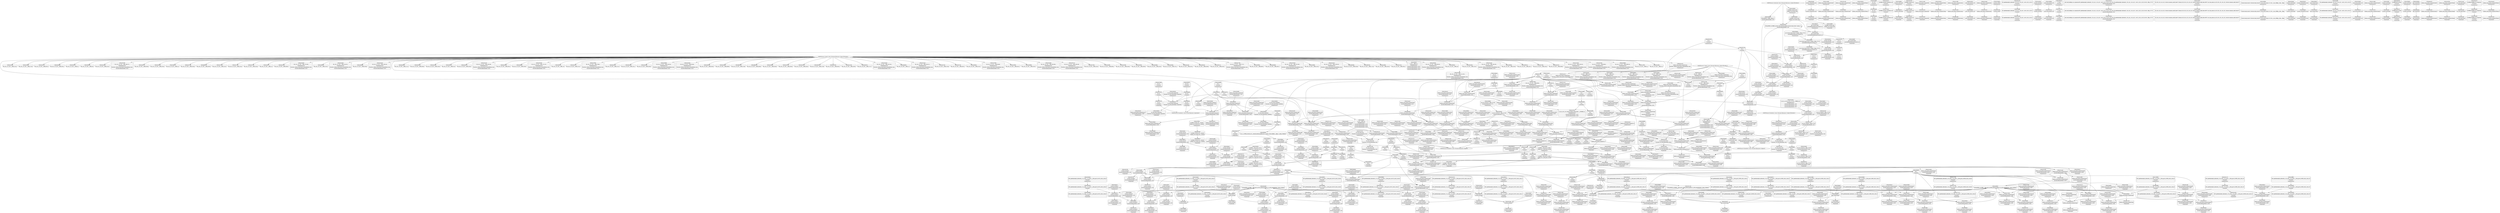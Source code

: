 digraph {
	CE0x52c8430 [shape=record,shape=Mrecord,label="{CE0x52c8430|i32_0|*Constant*|*SummSink*}"]
	CE0x5338050 [shape=record,shape=Mrecord,label="{CE0x5338050|avc_has_perm:requested|Function::avc_has_perm&Arg::requested::|*SummSink*}"]
	CE0x52dd3f0 [shape=record,shape=Mrecord,label="{CE0x52dd3f0|get_current:tmp4|./arch/x86/include/asm/current.h,14|*SummSink*}"]
	CE0x52f9da0 [shape=record,shape=Mrecord,label="{CE0x52f9da0|current_sid:tobool1|security/selinux/hooks.c,218}"]
	CE0x52d3fa0 [shape=record,shape=Mrecord,label="{CE0x52d3fa0|get_current:tmp1|*SummSink*}"]
	CE0x533afd0 [shape=record,shape=Mrecord,label="{CE0x533afd0|current_sid:call4|security/selinux/hooks.c,218}"]
	CE0x533d830 [shape=record,shape=Mrecord,label="{CE0x533d830|current_sid:tmp22|security/selinux/hooks.c,218}"]
	CE0x52eb240 [shape=record,shape=Mrecord,label="{CE0x52eb240|80:_i32,_112:_i8*,_:_CRE_62,63_}"]
	CE0x530ba90 [shape=record,shape=Mrecord,label="{CE0x530ba90|selinux_msg_queue_msgsnd:tmp12|security/selinux/hooks.c,5244|*SummSource*}"]
	CE0x530b590 [shape=record,shape=Mrecord,label="{CE0x530b590|selinux_msg_queue_msgsnd:tmp13|security/selinux/hooks.c,5244}"]
	CE0x52cbae0 [shape=record,shape=Mrecord,label="{CE0x52cbae0|80:_i32,_112:_i8*,_:_CRE_68,69_}"]
	CE0x5c80d80 [shape=record,shape=Mrecord,label="{CE0x5c80d80|i64*_getelementptr_inbounds_(_15_x_i64_,_15_x_i64_*___llvm_gcov_ctr308,_i64_0,_i64_0)|*Constant*|*SummSink*}"]
	CE0x4d843f0 [shape=record,shape=Mrecord,label="{CE0x4d843f0|80:_i32,_112:_i8*,_:_CRE_47,48_}"]
	CE0x4d84520 [shape=record,shape=Mrecord,label="{CE0x4d84520|80:_i32,_112:_i8*,_:_CRE_48,49_}"]
	CE0x5315670 [shape=record,shape=Mrecord,label="{CE0x5315670|i64*_getelementptr_inbounds_(_15_x_i64_,_15_x_i64_*___llvm_gcov_ctr308,_i64_0,_i64_5)|*Constant*}"]
	CE0x52f1f20 [shape=record,shape=Mrecord,label="{CE0x52f1f20|current_sid:land.lhs.true|*SummSink*}"]
	CE0x52c9800 [shape=record,shape=Mrecord,label="{CE0x52c9800|80:_i32,_112:_i8*,_:_CRE_28,29_}"]
	CE0x5339d60 [shape=record,shape=Mrecord,label="{CE0x5339d60|selinux_msg_queue_msgsnd:ipc_id|security/selinux/hooks.c,5249|*SummSink*}"]
	CE0x533a8e0 [shape=record,shape=Mrecord,label="{CE0x533a8e0|current_sid:tmp20|security/selinux/hooks.c,218}"]
	CE0x5c80eb0 [shape=record,shape=Mrecord,label="{CE0x5c80eb0|selinux_msg_queue_msgsnd:tmp}"]
	CE0x530f970 [shape=record,shape=Mrecord,label="{CE0x530f970|selinux_msg_queue_msgsnd:sid13|security/selinux/hooks.c,5256}"]
	CE0x53429a0 [shape=record,shape=Mrecord,label="{CE0x53429a0|current_sid:sid|security/selinux/hooks.c,220|*SummSource*}"]
	CE0x52cc940 [shape=record,shape=Mrecord,label="{CE0x52cc940|selinux_msg_queue_msgsnd:if.end7|*SummSink*}"]
	CE0x53115f0 [shape=record,shape=Mrecord,label="{CE0x53115f0|selinux_msg_queue_msgsnd:tmp23|security/selinux/hooks.c,5254|*SummSink*}"]
	CE0x52e25a0 [shape=record,shape=Mrecord,label="{CE0x52e25a0|selinux_msg_queue_msgsnd:if.end|*SummSink*}"]
	CE0x5317320 [shape=record,shape=Mrecord,label="{CE0x5317320|i64*_getelementptr_inbounds_(_15_x_i64_,_15_x_i64_*___llvm_gcov_ctr308,_i64_0,_i64_6)|*Constant*}"]
	CE0x533ac00 [shape=record,shape=Mrecord,label="{CE0x533ac00|current_sid:tmp20|security/selinux/hooks.c,218|*SummSink*}"]
	CE0x52e4760 [shape=record,shape=Mrecord,label="{CE0x52e4760|80:_i32,_112:_i8*,_:_CRE_39,40_}"]
	CE0x534e560 [shape=record,shape=Mrecord,label="{CE0x534e560|selinux_msg_queue_msgsnd:tmp36|security/selinux/hooks.c,5260|*SummSource*}"]
	CE0x67d6320 [shape=record,shape=Mrecord,label="{CE0x67d6320|selinux_msg_queue_msgsnd:if.then17|*SummSink*}"]
	CE0x5317b30 [shape=record,shape=Mrecord,label="{CE0x5317b30|selinux_msg_queue_msgsnd:tmp18|security/selinux/hooks.c,5246}"]
	CE0x53503b0 [shape=record,shape=Mrecord,label="{CE0x53503b0|selinux_msg_queue_msgsnd:tmp38|security/selinux/hooks.c,5263|*SummSource*}"]
	CE0x52cf5a0 [shape=record,shape=Mrecord,label="{CE0x52cf5a0|selinux_msg_queue_msgsnd:tmp8|security/selinux/hooks.c,5237|*SummSource*}"]
	CE0x52dc200 [shape=record,shape=Mrecord,label="{CE0x52dc200|80:_i32,_112:_i8*,_:_CRE_54,55_}"]
	CE0x52bd230 [shape=record,shape=Mrecord,label="{CE0x52bd230|80:_i32,_112:_i8*,_:_CRE_37,38_}"]
	CE0x53494d0 [shape=record,shape=Mrecord,label="{CE0x53494d0|i64_11|*Constant*|*SummSink*}"]
	CE0x52f4020 [shape=record,shape=Mrecord,label="{CE0x52f4020|current_sid:tmp12|security/selinux/hooks.c,218|*SummSink*}"]
	CE0x530eec0 [shape=record,shape=Mrecord,label="{CE0x530eec0|selinux_msg_queue_msgsnd:tmp26|security/selinux/hooks.c,5256|*SummSource*}"]
	CE0x535a6a0 [shape=record,shape=Mrecord,label="{CE0x535a6a0|i32_218|*Constant*}"]
	CE0x53135a0 [shape=record,shape=Mrecord,label="{CE0x53135a0|GLOBAL:security_transition_sid|*Constant*}"]
	CE0x534bd60 [shape=record,shape=Mrecord,label="{CE0x534bd60|selinux_msg_queue_msgsnd:tmp33|security/selinux/hooks.c,5260|*SummSink*}"]
	CE0x52bd8b0 [shape=record,shape=Mrecord,label="{CE0x52bd8b0|current_sid:do.end|*SummSource*}"]
	CE0x52d3700 [shape=record,shape=Mrecord,label="{CE0x52d3700|GLOBAL:current_sid|*Constant*|*SummSource*}"]
	CE0x533a330 [shape=record,shape=Mrecord,label="{CE0x533a330|selinux_msg_queue_msgsnd:sid9|security/selinux/hooks.c,5252|*SummSource*}"]
	CE0x52e5250 [shape=record,shape=Mrecord,label="{CE0x52e5250|80:_i32,_112:_i8*,_:_CRE_46,47_}"]
	CE0x52c2a90 [shape=record,shape=Mrecord,label="{CE0x52c2a90|selinux_msg_queue_msgsnd:bb|*SummSource*}"]
	CE0x5339720 [shape=record,shape=Mrecord,label="{CE0x5339720|selinux_msg_queue_msgsnd:u|security/selinux/hooks.c,5249|*SummSink*}"]
	CE0x531e9d0 [shape=record,shape=Mrecord,label="{CE0x531e9d0|selinux_msg_queue_msgsnd:tmp20|security/selinux/hooks.c,5249|*SummSink*}"]
	CE0x531c130 [shape=record,shape=Mrecord,label="{CE0x531c130|selinux_msg_queue_msgsnd:tmp21|security/selinux/hooks.c,5252|*SummSource*}"]
	CE0x52fa4c0 [shape=record,shape=Mrecord,label="{CE0x52fa4c0|i64_1|*Constant*}"]
	CE0x52d39c0 [shape=record,shape=Mrecord,label="{CE0x52d39c0|selinux_msg_queue_msgsnd:if.then}"]
	CE0x5350040 [shape=record,shape=Mrecord,label="{CE0x5350040|i64*_getelementptr_inbounds_(_15_x_i64_,_15_x_i64_*___llvm_gcov_ctr308,_i64_0,_i64_13)|*Constant*|*SummSink*}"]
	CE0x535b330 [shape=record,shape=Mrecord,label="{CE0x535b330|i64*_getelementptr_inbounds_(_11_x_i64_,_11_x_i64_*___llvm_gcov_ctr125,_i64_0,_i64_9)|*Constant*}"]
	CE0x5355da0 [shape=record,shape=Mrecord,label="{CE0x5355da0|i64_5|*Constant*|*SummSink*}"]
	CE0x52cc190 [shape=record,shape=Mrecord,label="{CE0x52cc190|80:_i32,_112:_i8*,_:_CRE_29,30_}"]
	CE0x53495d0 [shape=record,shape=Mrecord,label="{CE0x53495d0|selinux_msg_queue_msgsnd:tmp29|security/selinux/hooks.c,5258}"]
	CE0x5338860 [shape=record,shape=Mrecord,label="{CE0x5338860|_ret_i32_%retval.0,_!dbg_!27728|security/selinux/avc.c,775|*SummSource*}"]
	CE0x53152f0 [shape=record,shape=Mrecord,label="{CE0x53152f0|selinux_msg_queue_msgsnd:tmp15|security/selinux/hooks.c,5244|*SummSource*}"]
	CE0x5338c00 [shape=record,shape=Mrecord,label="{CE0x5338c00|selinux_msg_queue_msgsnd:tobool11|security/selinux/hooks.c,5254|*SummSink*}"]
	CE0x52c6f70 [shape=record,shape=Mrecord,label="{CE0x52c6f70|current_sid:tmp11|security/selinux/hooks.c,218|*SummSource*}"]
	CE0x52c26f0 [shape=record,shape=Mrecord,label="{CE0x52c26f0|selinux_msg_queue_msgsnd:return|*SummSource*}"]
	CE0x52d1e70 [shape=record,shape=Mrecord,label="{CE0x52d1e70|selinux_msg_queue_msgsnd:if.then|*SummSink*}"]
	CE0x52ce990 [shape=record,shape=Mrecord,label="{CE0x52ce990|selinux_msg_queue_msgsnd:tmp5|security/selinux/hooks.c,5232|*SummSink*}"]
	CE0x531d7e0 [shape=record,shape=Mrecord,label="{CE0x531d7e0|selinux_msg_queue_msgsnd:call10|security/selinux/hooks.c,5252|*SummSink*}"]
	CE0x538b620 [shape=record,shape=Mrecord,label="{CE0x538b620|get_current:tmp4|./arch/x86/include/asm/current.h,14|*SummSource*}"]
	CE0x533d4e0 [shape=record,shape=Mrecord,label="{CE0x533d4e0|current_sid:security|security/selinux/hooks.c,218|*SummSink*}"]
	CE0x52cbe70 [shape=record,shape=Mrecord,label="{CE0x52cbe70|80:_i32,_112:_i8*,_:_CRE_71,72_}"]
	CE0x5337e70 [shape=record,shape=Mrecord,label="{CE0x5337e70|i32_32|*Constant*|*SummSink*}"]
	CE0x5349cc0 [shape=record,shape=Mrecord,label="{CE0x5349cc0|selinux_msg_queue_msgsnd:tmp30|security/selinux/hooks.c,5258|*SummSink*}"]
	CE0x52e3690 [shape=record,shape=Mrecord,label="{CE0x52e3690|selinux_msg_queue_msgsnd:sid2|security/selinux/hooks.c,5237|*SummSource*}"]
	CE0x5354780 [shape=record,shape=Mrecord,label="{CE0x5354780|current_sid:tmp5|security/selinux/hooks.c,218|*SummSink*}"]
	CE0x52e0f00 [shape=record,shape=Mrecord,label="{CE0x52e0f00|_call_void_mcount()_#3}"]
	CE0x52be680 [shape=record,shape=Mrecord,label="{CE0x52be680|selinux_msg_queue_msgsnd:security1|security/selinux/hooks.c,5232}"]
	CE0x52e7610 [shape=record,shape=Mrecord,label="{CE0x52e7610|selinux_msg_queue_msgsnd:entry}"]
	CE0x52ea0e0 [shape=record,shape=Mrecord,label="{CE0x52ea0e0|80:_i32,_112:_i8*,_:_CRE_120,128_|*MultipleSource*|Function::selinux_msg_queue_msgsnd&Arg::msq::|security/selinux/hooks.c,5231}"]
	CE0x530b750 [shape=record,shape=Mrecord,label="{CE0x530b750|i64_3|*Constant*}"]
	CE0x5338220 [shape=record,shape=Mrecord,label="{CE0x5338220|avc_has_perm:requested|Function::avc_has_perm&Arg::requested::}"]
	CE0x5335d70 [shape=record,shape=Mrecord,label="{CE0x5335d70|get_current:tmp4|./arch/x86/include/asm/current.h,14}"]
	CE0x533cde0 [shape=record,shape=Mrecord,label="{CE0x533cde0|current_sid:tmp21|security/selinux/hooks.c,218|*SummSink*}"]
	CE0x52ddcd0 [shape=record,shape=Mrecord,label="{CE0x52ddcd0|80:_i32,_112:_i8*,_:_CRE_1,2_}"]
	CE0x52e2e30 [shape=record,shape=Mrecord,label="{CE0x52e2e30|selinux_msg_queue_msgsnd:bb}"]
	CE0x52f4150 [shape=record,shape=Mrecord,label="{CE0x52f4150|i64*_getelementptr_inbounds_(_11_x_i64_,_11_x_i64_*___llvm_gcov_ctr125,_i64_0,_i64_6)|*Constant*}"]
	CE0x52d32b0 [shape=record,shape=Mrecord,label="{CE0x52d32b0|get_current:tmp1}"]
	CE0x52f8440 [shape=record,shape=Mrecord,label="{CE0x52f8440|i64*_getelementptr_inbounds_(_11_x_i64_,_11_x_i64_*___llvm_gcov_ctr125,_i64_0,_i64_1)|*Constant*}"]
	CE0x5310000 [shape=record,shape=Mrecord,label="{CE0x5310000|selinux_msg_queue_msgsnd:tobool11|security/selinux/hooks.c,5254|*SummSource*}"]
	CE0x52da170 [shape=record,shape=Mrecord,label="{CE0x52da170|i64*_getelementptr_inbounds_(_15_x_i64_,_15_x_i64_*___llvm_gcov_ctr308,_i64_0,_i64_12)|*Constant*}"]
	CE0x67d62b0 [shape=record,shape=Mrecord,label="{CE0x67d62b0|selinux_msg_queue_msgsnd:if.then17|*SummSource*}"]
	CE0x5353760 [shape=record,shape=Mrecord,label="{CE0x5353760|current_sid:bb}"]
	CE0x52d3a30 [shape=record,shape=Mrecord,label="{CE0x52d3a30|selinux_msg_queue_msgsnd:if.then|*SummSource*}"]
	CE0x52de8f0 [shape=record,shape=Mrecord,label="{CE0x52de8f0|GLOBAL:current_task|Global_var:current_task|*SummSink*}"]
	CE0x52c8220 [shape=record,shape=Mrecord,label="{CE0x52c8220|GLOBAL:__llvm_gcov_ctr125|Global_var:__llvm_gcov_ctr125}"]
	CE0x535bdc0 [shape=record,shape=Mrecord,label="{CE0x535bdc0|current_sid:tmp18|security/selinux/hooks.c,218}"]
	CE0x52cc880 [shape=record,shape=Mrecord,label="{CE0x52cc880|selinux_msg_queue_msgsnd:if.end7|*SummSource*}"]
	CE0x52e2ae0 [shape=record,shape=Mrecord,label="{CE0x52e2ae0|80:_i32,_112:_i8*,_:_CRE_104,112_|*MultipleSource*|Function::selinux_msg_queue_msgsnd&Arg::msq::|security/selinux/hooks.c,5231}"]
	CE0x5351160 [shape=record,shape=Mrecord,label="{CE0x5351160|selinux_msg_queue_msgsnd:retval.0}"]
	CE0x534cb90 [shape=record,shape=Mrecord,label="{CE0x534cb90|selinux_msg_queue_msgsnd:sid18|security/selinux/hooks.c,5260|*SummSink*}"]
	CE0x52e2240 [shape=record,shape=Mrecord,label="{CE0x52e2240|80:_i32,_112:_i8*,_:_CRE_57,58_}"]
	CE0x52d06a0 [shape=record,shape=Mrecord,label="{CE0x52d06a0|selinux_msg_queue_msgsnd:sid4|security/selinux/hooks.c,5243}"]
	CE0x5313910 [shape=record,shape=Mrecord,label="{CE0x5313910|i16_26|*Constant*}"]
	CE0x53117b0 [shape=record,shape=Mrecord,label="{CE0x53117b0|selinux_msg_queue_msgsnd:tmp24|security/selinux/hooks.c,5254}"]
	CE0x5356460 [shape=record,shape=Mrecord,label="{CE0x5356460|current_sid:tmp13|security/selinux/hooks.c,218|*SummSink*}"]
	CE0x52e2130 [shape=record,shape=Mrecord,label="{CE0x52e2130|80:_i32,_112:_i8*,_:_CRE_56,57_}"]
	CE0x530da60 [shape=record,shape=Mrecord,label="{CE0x530da60|i64_10|*Constant*|*SummSource*}"]
	CE0x5315d30 [shape=record,shape=Mrecord,label="{CE0x5315d30|i64*_getelementptr_inbounds_(_15_x_i64_,_15_x_i64_*___llvm_gcov_ctr308,_i64_0,_i64_5)|*Constant*|*SummSink*}"]
	CE0x535a240 [shape=record,shape=Mrecord,label="{CE0x535a240|i8*_getelementptr_inbounds_(_25_x_i8_,_25_x_i8_*_.str3,_i32_0,_i32_0)|*Constant*|*SummSource*}"]
	CE0x52e8bc0 [shape=record,shape=Mrecord,label="{CE0x52e8bc0|80:_i32,_112:_i8*,_:_CRE_51,52_}"]
	CE0x5337670 [shape=record,shape=Mrecord,label="{CE0x5337670|i16_27|*Constant*|*SummSource*}"]
	CE0x52e7bd0 [shape=record,shape=Mrecord,label="{CE0x52e7bd0|80:_i32,_112:_i8*,_:_CRE_84,88_|*MultipleSource*|Function::selinux_msg_queue_msgsnd&Arg::msq::|security/selinux/hooks.c,5231}"]
	CE0x52ed250 [shape=record,shape=Mrecord,label="{CE0x52ed250|current_sid:entry}"]
	CE0x534b8d0 [shape=record,shape=Mrecord,label="{CE0x534b8d0|selinux_msg_queue_msgsnd:tmp33|security/selinux/hooks.c,5260|*SummSource*}"]
	CE0x52dda60 [shape=record,shape=Mrecord,label="{CE0x52dda60|_call_void_mcount()_#3|*SummSink*}"]
	CE0x52fba20 [shape=record,shape=Mrecord,label="{CE0x52fba20|i1_true|*Constant*|*SummSource*}"]
	CE0x52cf0d0 [shape=record,shape=Mrecord,label="{CE0x52cf0d0|selinux_msg_queue_msgsnd:msg|Function::selinux_msg_queue_msgsnd&Arg::msg::}"]
	CE0x5343990 [shape=record,shape=Mrecord,label="{CE0x5343990|current_sid:tmp24|security/selinux/hooks.c,220|*SummSink*}"]
	CE0x52dd960 [shape=record,shape=Mrecord,label="{CE0x52dd960|_call_void_mcount()_#3|*SummSource*}"]
	CE0x52d5320 [shape=record,shape=Mrecord,label="{CE0x52d5320|_call_void_lockdep_rcu_suspicious(i8*_getelementptr_inbounds_(_25_x_i8_,_25_x_i8_*_.str3,_i32_0,_i32_0),_i32_218,_i8*_getelementptr_inbounds_(_45_x_i8_,_45_x_i8_*_.str12,_i32_0,_i32_0))_#10,_!dbg_!27727|security/selinux/hooks.c,218|*SummSource*}"]
	CE0x52c9930 [shape=record,shape=Mrecord,label="{CE0x52c9930|80:_i32,_112:_i8*,_:_CRE_26,27_}"]
	CE0x52e6f20 [shape=record,shape=Mrecord,label="{CE0x52e6f20|selinux_msg_queue_msgsnd:tmp|*SummSource*}"]
	CE0x531d960 [shape=record,shape=Mrecord,label="{CE0x531d960|i32_(i32,_i32,_i16,_i32,_%struct.common_audit_data*)*_bitcast_(i32_(i32,_i32,_i16,_i32,_%struct.common_audit_data.495*)*_avc_has_perm_to_i32_(i32,_i32,_i16,_i32,_%struct.common_audit_data*)*)|*Constant*}"]
	CE0x52e6080 [shape=record,shape=Mrecord,label="{CE0x52e6080|selinux_msg_queue_msgsnd:call14|security/selinux/hooks.c,5256|*SummSource*}"]
	CE0x5334fa0 [shape=record,shape=Mrecord,label="{CE0x5334fa0|current_sid:tmp3|*SummSource*}"]
	CE0x52fc9b0 [shape=record,shape=Mrecord,label="{CE0x52fc9b0|selinux_msg_queue_msgsnd:tmp11|security/selinux/hooks.c,5242}"]
	CE0x52f1860 [shape=record,shape=Mrecord,label="{CE0x52f1860|current_sid:tobool1|security/selinux/hooks.c,218|*SummSink*}"]
	CE0x530e170 [shape=record,shape=Mrecord,label="{CE0x530e170|selinux_msg_queue_msgsnd:tmp25|security/selinux/hooks.c,5254|*SummSink*}"]
	CE0x52dea60 [shape=record,shape=Mrecord,label="{CE0x52dea60|%struct.task_struct*_(%struct.task_struct**)*_asm_movq_%gs:$_1:P_,$0_,_r,im,_dirflag_,_fpsr_,_flags_}"]
	CE0x52f87e0 [shape=record,shape=Mrecord,label="{CE0x52f87e0|i64*_getelementptr_inbounds_(_11_x_i64_,_11_x_i64_*___llvm_gcov_ctr125,_i64_0,_i64_1)|*Constant*|*SummSource*}"]
	CE0x533de40 [shape=record,shape=Mrecord,label="{CE0x533de40|current_sid:tmp23|security/selinux/hooks.c,218|*SummSource*}"]
	CE0x531e550 [shape=record,shape=Mrecord,label="{CE0x531e550|selinux_msg_queue_msgsnd:tmp21|security/selinux/hooks.c,5252|*SummSink*}"]
	CE0x52c8350 [shape=record,shape=Mrecord,label="{CE0x52c8350|GLOBAL:__llvm_gcov_ctr125|Global_var:__llvm_gcov_ctr125|*SummSink*}"]
	CE0x52c9120 [shape=record,shape=Mrecord,label="{CE0x52c9120|40:_i8*,_:_CRE_0,8_|*MultipleSource*|Function::selinux_msg_queue_msgsnd&Arg::msg::|security/selinux/hooks.c,5232}"]
	CE0x53509e0 [shape=record,shape=Mrecord,label="{CE0x53509e0|selinux_msg_queue_msgsnd:tmp38|security/selinux/hooks.c,5263|*SummSink*}"]
	CE0x534f440 [shape=record,shape=Mrecord,label="{CE0x534f440|selinux_msg_queue_msgsnd:tmp37|security/selinux/hooks.c,5263}"]
	CE0x52e8960 [shape=record,shape=Mrecord,label="{CE0x52e8960|80:_i32,_112:_i8*,_:_CRE_52,53_}"]
	CE0x52f1520 [shape=record,shape=Mrecord,label="{CE0x52f1520|current_sid:tmp8|security/selinux/hooks.c,218|*SummSink*}"]
	CE0x5316df0 [shape=record,shape=Mrecord,label="{CE0x5316df0|selinux_msg_queue_msgsnd:tmp17|security/selinux/hooks.c,5245|*SummSource*}"]
	CE0x52e15a0 [shape=record,shape=Mrecord,label="{CE0x52e15a0|selinux_msg_queue_msgsnd:tobool|security/selinux/hooks.c,5244}"]
	CE0x52eea90 [shape=record,shape=Mrecord,label="{CE0x52eea90|i64*_getelementptr_inbounds_(_11_x_i64_,_11_x_i64_*___llvm_gcov_ctr125,_i64_0,_i64_0)|*Constant*}"]
	CE0x531bff0 [shape=record,shape=Mrecord,label="{CE0x531bff0|selinux_msg_queue_msgsnd:q_perm8|security/selinux/hooks.c,5249|*SummSink*}"]
	CE0x52cf950 [shape=record,shape=Mrecord,label="{CE0x52cf950|selinux_msg_queue_msgsnd:q_perm|security/selinux/hooks.c,5231}"]
	CE0x531cc20 [shape=record,shape=Mrecord,label="{CE0x531cc20|selinux_msg_queue_msgsnd:key|security/selinux/hooks.c,5249|*SummSource*}"]
	CE0x5313790 [shape=record,shape=Mrecord,label="{CE0x5313790|GLOBAL:security_transition_sid|*Constant*|*SummSink*}"]
	CE0x533a4b0 [shape=record,shape=Mrecord,label="{CE0x533a4b0|selinux_msg_queue_msgsnd:sid9|security/selinux/hooks.c,5252|*SummSink*}"]
	CE0x52f7c20 [shape=record,shape=Mrecord,label="{CE0x52f7c20|current_sid:tmp7|security/selinux/hooks.c,218|*SummSink*}"]
	"CONST[source:1(input),value:2(dynamic)][purpose:{object}][SrcIdx:1]"
	CE0x53192c0 [shape=record,shape=Mrecord,label="{CE0x53192c0|0:_i8,_8:_i32,_24:_%struct.selinux_audit_data*,_:_SCMRE_0,1_|*MultipleSource*|security/selinux/hooks.c, 5227|security/selinux/hooks.c,5248}"]
	CE0x52ead60 [shape=record,shape=Mrecord,label="{CE0x52ead60|80:_i32,_112:_i8*,_:_CRE_200,208_|*MultipleSource*|Function::selinux_msg_queue_msgsnd&Arg::msq::|security/selinux/hooks.c,5231}"]
	CE0x5338fb0 [shape=record,shape=Mrecord,label="{CE0x5338fb0|selinux_msg_queue_msgsnd:tobool11|security/selinux/hooks.c,5254}"]
	CE0x52f25d0 [shape=record,shape=Mrecord,label="{CE0x52f25d0|i64_4|*Constant*}"]
	CE0x52d2210 [shape=record,shape=Mrecord,label="{CE0x52d2210|80:_i32,_112:_i8*,_:_CRE_160,168_|*MultipleSource*|Function::selinux_msg_queue_msgsnd&Arg::msq::|security/selinux/hooks.c,5231}"]
	CE0x52e7300 [shape=record,shape=Mrecord,label="{CE0x52e7300|80:_i32,_112:_i8*,_:_CRE_32,33_}"]
	CE0x530e330 [shape=record,shape=Mrecord,label="{CE0x530e330|i64*_getelementptr_inbounds_(_15_x_i64_,_15_x_i64_*___llvm_gcov_ctr308,_i64_0,_i64_9)|*Constant*}"]
	CE0x52ce800 [shape=record,shape=Mrecord,label="{CE0x52ce800|selinux_msg_queue_msgsnd:tmp4|*LoadInst*|security/selinux/hooks.c,5232|*SummSource*}"]
	CE0x530b060 [shape=record,shape=Mrecord,label="{CE0x530b060|%struct.qstr*_null|*Constant*}"]
	CE0x52d4b20 [shape=record,shape=Mrecord,label="{CE0x52d4b20|i8_1|*Constant*}"]
	CE0x52eaf90 [shape=record,shape=Mrecord,label="{CE0x52eaf90|80:_i32,_112:_i8*,_:_CRE_60,61_}"]
	CE0x52dccd0 [shape=record,shape=Mrecord,label="{CE0x52dccd0|get_current:tmp3}"]
	CE0x52c6620 [shape=record,shape=Mrecord,label="{CE0x52c6620|i64_2|*Constant*}"]
	CE0x52fa530 [shape=record,shape=Mrecord,label="{CE0x52fa530|current_sid:tmp1}"]
	CE0x5353a70 [shape=record,shape=Mrecord,label="{CE0x5353a70|current_sid:tmp2|*SummSink*}"]
	CE0x52ebee0 [shape=record,shape=Mrecord,label="{CE0x52ebee0|current_sid:tmp4|security/selinux/hooks.c,218|*SummSource*}"]
	CE0x52fbb90 [shape=record,shape=Mrecord,label="{CE0x52fbb90|i1_true|*Constant*|*SummSink*}"]
	CE0x534c9d0 [shape=record,shape=Mrecord,label="{CE0x534c9d0|selinux_msg_queue_msgsnd:sid18|security/selinux/hooks.c,5260|*SummSource*}"]
	CE0x52ddb70 [shape=record,shape=Mrecord,label="{CE0x52ddb70|current_sid:call|security/selinux/hooks.c,218}"]
	CE0x52e94c0 [shape=record,shape=Mrecord,label="{CE0x52e94c0|selinux_msg_queue_msgsnd:msg|Function::selinux_msg_queue_msgsnd&Arg::msg::|*SummSink*}"]
	CE0x52e5380 [shape=record,shape=Mrecord,label="{CE0x52e5380|80:_i32,_112:_i8*,_:_CRE_44,45_}"]
	CE0x533db20 [shape=record,shape=Mrecord,label="{CE0x533db20|current_sid:tmp23|security/selinux/hooks.c,218}"]
	CE0x52d5980 [shape=record,shape=Mrecord,label="{CE0x52d5980|%struct.qstr*_null|*Constant*|*SummSink*}"]
	CE0x52ca8a0 [shape=record,shape=Mrecord,label="{CE0x52ca8a0|selinux_msg_queue_msgsnd:cmp|security/selinux/hooks.c,5237}"]
	CE0x52e4630 [shape=record,shape=Mrecord,label="{CE0x52e4630|80:_i32,_112:_i8*,_:_CRE_38,39_}"]
	CE0x52e0e40 [shape=record,shape=Mrecord,label="{CE0x52e0e40|i32_1|*Constant*|*SummSink*}"]
	CE0x5314f50 [shape=record,shape=Mrecord,label="{CE0x5314f50|selinux_msg_queue_msgsnd:tmp14|security/selinux/hooks.c,5244|*SummSink*}"]
	CE0x52d4cf0 [shape=record,shape=Mrecord,label="{CE0x52d4cf0|i8_1|*Constant*|*SummSource*}"]
	CE0x52be5e0 [shape=record,shape=Mrecord,label="{CE0x52be5e0|selinux_msg_queue_msgsnd:security1|security/selinux/hooks.c,5232|*SummSink*}"]
	CE0x53500b0 [shape=record,shape=Mrecord,label="{CE0x53500b0|selinux_msg_queue_msgsnd:tmp37|security/selinux/hooks.c,5263|*SummSink*}"]
	CE0x4bbd0f0 [shape=record,shape=Mrecord,label="{CE0x4bbd0f0|i64*_getelementptr_inbounds_(_15_x_i64_,_15_x_i64_*___llvm_gcov_ctr308,_i64_0,_i64_0)|*Constant*}"]
	CE0x5337af0 [shape=record,shape=Mrecord,label="{CE0x5337af0|avc_has_perm:tclass|Function::avc_has_perm&Arg::tclass::|*SummSink*}"]
	CE0x5313320 [shape=record,shape=Mrecord,label="{CE0x5313320|selinux_msg_queue_msgsnd:call5|security/selinux/hooks.c,5242}"]
	CE0x53154b0 [shape=record,shape=Mrecord,label="{CE0x53154b0|selinux_msg_queue_msgsnd:tmp15|security/selinux/hooks.c,5244|*SummSink*}"]
	CE0x53103a0 [shape=record,shape=Mrecord,label="{CE0x53103a0|i64_7|*Constant*}"]
	CE0x535a8f0 [shape=record,shape=Mrecord,label="{CE0x535a8f0|i32_218|*Constant*|*SummSource*}"]
	CE0x52face0 [shape=record,shape=Mrecord,label="{CE0x52face0|current_sid:do.body|*SummSink*}"]
	CE0x52c1340 [shape=record,shape=Mrecord,label="{CE0x52c1340|selinux_msg_queue_msgsnd:tmp9|security/selinux/hooks.c,5237|*SummSink*}"]
	CE0x52e4bd0 [shape=record,shape=Mrecord,label="{CE0x52e4bd0|80:_i32,_112:_i8*,_:_CRE_42,43_}"]
	CE0x533d9b0 [shape=record,shape=Mrecord,label="{CE0x533d9b0|current_sid:tmp22|security/selinux/hooks.c,218|*SummSource*}"]
	CE0x52ee340 [shape=record,shape=Mrecord,label="{CE0x52ee340|selinux_msg_queue_msgsnd:sid3|security/selinux/hooks.c,5242|*SummSource*}"]
	CE0x5318cf0 [shape=record,shape=Mrecord,label="{CE0x5318cf0|selinux_msg_queue_msgsnd:type|security/selinux/hooks.c,5248|*SummSource*}"]
	CE0x531e3b0 [shape=record,shape=Mrecord,label="{CE0x531e3b0|avc_has_perm:ssid|Function::avc_has_perm&Arg::ssid::|*SummSource*}"]
	CE0x52d6840 [shape=record,shape=Mrecord,label="{CE0x52d6840|selinux_msg_queue_msgsnd:tmp1|*SummSource*}"]
	CE0x535ad40 [shape=record,shape=Mrecord,label="{CE0x535ad40|i32_218|*Constant*|*SummSink*}"]
	CE0x52ceec0 [shape=record,shape=Mrecord,label="{CE0x52ceec0|selinux_msg_queue_msgsnd:tmp3|security/selinux/hooks.c,5231|*SummSource*}"]
	CE0x5318390 [shape=record,shape=Mrecord,label="{CE0x5318390|selinux_msg_queue_msgsnd:tmp16|security/selinux/hooks.c,5245|*SummSource*}"]
	CE0x52cbd40 [shape=record,shape=Mrecord,label="{CE0x52cbd40|80:_i32,_112:_i8*,_:_CRE_70,71_}"]
	CE0x534f7b0 [shape=record,shape=Mrecord,label="{CE0x534f7b0|selinux_msg_queue_msgsnd:rc.1}"]
	CE0x531e8a0 [shape=record,shape=Mrecord,label="{CE0x531e8a0|selinux_msg_queue_msgsnd:tmp20|security/selinux/hooks.c,5249|*SummSource*}"]
	CE0x52e1700 [shape=record,shape=Mrecord,label="{CE0x52e1700|selinux_msg_queue_msgsnd:tobool|security/selinux/hooks.c,5244|*SummSource*}"]
	CE0x534eb50 [shape=record,shape=Mrecord,label="{CE0x534eb50|selinux_msg_queue_msgsnd:call20|security/selinux/hooks.c,5260|*SummSource*}"]
	CE0x533c6b0 [shape=record,shape=Mrecord,label="{CE0x533c6b0|current_sid:cred|security/selinux/hooks.c,218|*SummSource*}"]
	CE0x52e63c0 [shape=record,shape=Mrecord,label="{CE0x52e63c0|selinux_msg_queue_msgsnd:rc.0}"]
	CE0x52de280 [shape=record,shape=Mrecord,label="{CE0x52de280|COLLAPSED:_GCMRE___llvm_gcov_ctr125_internal_global_11_x_i64_zeroinitializer:_elem_0:default:}"]
	CE0x52c63c0 [shape=record,shape=Mrecord,label="{CE0x52c63c0|i32_3|*Constant*|*SummSource*}"]
	CE0x5337910 [shape=record,shape=Mrecord,label="{CE0x5337910|i32_32|*Constant*}"]
	CE0x52e9a50 [shape=record,shape=Mrecord,label="{CE0x52e9a50|i32_4|*Constant*|*SummSink*}"]
	CE0x52ee9d0 [shape=record,shape=Mrecord,label="{CE0x52ee9d0|current_sid:land.lhs.true2|*SummSink*}"]
	CE0x52de210 [shape=record,shape=Mrecord,label="{CE0x52de210|current_sid:tmp}"]
	CE0x52d1cd0 [shape=record,shape=Mrecord,label="{CE0x52d1cd0|selinux_msg_queue_msgsnd:if.end|*SummSource*}"]
	CE0x53110a0 [shape=record,shape=Mrecord,label="{CE0x53110a0|selinux_msg_queue_msgsnd:tmp22|security/selinux/hooks.c,5254|*SummSource*}"]
	CE0x52eca40 [shape=record,shape=Mrecord,label="{CE0x52eca40|80:_i32,_112:_i8*,_:_CRE_20,21_}"]
	CE0x52e4410 [shape=record,shape=Mrecord,label="{CE0x52e4410|GLOBAL:security_transition_sid|*Constant*|*SummSource*}"]
	CE0x533bc90 [shape=record,shape=Mrecord,label="{CE0x533bc90|get_current:entry|*SummSink*}"]
	CE0x531d050 [shape=record,shape=Mrecord,label="{CE0x531d050|selinux_msg_queue_msgsnd:tmp20|security/selinux/hooks.c,5249}"]
	CE0x5349e80 [shape=record,shape=Mrecord,label="{CE0x5349e80|selinux_msg_queue_msgsnd:tmp31|security/selinux/hooks.c,5258}"]
	CE0x5354890 [shape=record,shape=Mrecord,label="{CE0x5354890|current_sid:tmp6|security/selinux/hooks.c,218}"]
	CE0x52e6240 [shape=record,shape=Mrecord,label="{CE0x52e6240|selinux_msg_queue_msgsnd:call14|security/selinux/hooks.c,5256|*SummSink*}"]
	CE0x52e6d40 [shape=record,shape=Mrecord,label="{CE0x52e6d40|i32_10|*Constant*|*SummSink*}"]
	CE0x535b500 [shape=record,shape=Mrecord,label="{CE0x535b500|i64*_getelementptr_inbounds_(_11_x_i64_,_11_x_i64_*___llvm_gcov_ctr125,_i64_0,_i64_9)|*Constant*|*SummSource*}"]
	CE0x531bef0 [shape=record,shape=Mrecord,label="{CE0x531bef0|i8_4|*Constant*|*SummSink*}"]
	CE0x53352a0 [shape=record,shape=Mrecord,label="{CE0x53352a0|_call_void_mcount()_#3}"]
	CE0x5356ed0 [shape=record,shape=Mrecord,label="{CE0x5356ed0|current_sid:tmp10|security/selinux/hooks.c,218|*SummSource*}"]
	CE0x52d34c0 [shape=record,shape=Mrecord,label="{CE0x52d34c0|selinux_msg_queue_msgsnd:call|security/selinux/hooks.c,5228|*SummSink*}"]
	CE0x52e7a80 [shape=record,shape=Mrecord,label="{CE0x52e7a80|80:_i32,_112:_i8*,_:_CRE_80,84_|*MultipleSource*|Function::selinux_msg_queue_msgsnd&Arg::msq::|security/selinux/hooks.c,5231}"]
	CE0x5311fa0 [shape=record,shape=Mrecord,label="{CE0x5311fa0|selinux_msg_queue_msgsnd:tmp28|security/selinux/hooks.c,5256|*SummSource*}"]
	CE0x531ea60 [shape=record,shape=Mrecord,label="{CE0x531ea60|selinux_msg_queue_msgsnd:u|security/selinux/hooks.c,5249}"]
	CE0x53497b0 [shape=record,shape=Mrecord,label="{CE0x53497b0|selinux_msg_queue_msgsnd:tmp29|security/selinux/hooks.c,5258|*SummSink*}"]
	CE0x52d5e20 [shape=record,shape=Mrecord,label="{CE0x52d5e20|80:_i32,_112:_i8*,_:_CRE_65,66_}"]
	CE0x534fe10 [shape=record,shape=Mrecord,label="{CE0x534fe10|selinux_msg_queue_msgsnd:tmp37|security/selinux/hooks.c,5263|*SummSource*}"]
	CE0x533c340 [shape=record,shape=Mrecord,label="{CE0x533c340|i32_78|*Constant*}"]
	CE0x52eb110 [shape=record,shape=Mrecord,label="{CE0x52eb110|80:_i32,_112:_i8*,_:_CRE_61,62_}"]
	CE0x5310ea0 [shape=record,shape=Mrecord,label="{CE0x5310ea0|i64_8|*Constant*|*SummSink*}"]
	CE0x52e7780 [shape=record,shape=Mrecord,label="{CE0x52e7780|80:_i32,_112:_i8*,_:_CRE_72,73_|*MultipleSource*|Function::selinux_msg_queue_msgsnd&Arg::msq::|security/selinux/hooks.c,5231}"]
	CE0x530dda0 [shape=record,shape=Mrecord,label="{CE0x530dda0|selinux_msg_queue_msgsnd:tmp30|security/selinux/hooks.c,5258}"]
	CE0x52d5f50 [shape=record,shape=Mrecord,label="{CE0x52d5f50|80:_i32,_112:_i8*,_:_CRE_66,67_}"]
	CE0x534f8c0 [shape=record,shape=Mrecord,label="{CE0x534f8c0|selinux_msg_queue_msgsnd:rc.1|*SummSink*}"]
	CE0x535af30 [shape=record,shape=Mrecord,label="{CE0x535af30|i8*_getelementptr_inbounds_(_45_x_i8_,_45_x_i8_*_.str12,_i32_0,_i32_0)|*Constant*}"]
	CE0x534f100 [shape=record,shape=Mrecord,label="{CE0x534f100|i32_512|*Constant*|*SummSource*}"]
	CE0x53357c0 [shape=record,shape=Mrecord,label="{CE0x53357c0|current_sid:tmp6|security/selinux/hooks.c,218|*SummSink*}"]
	CE0x531e5c0 [shape=record,shape=Mrecord,label="{CE0x531e5c0|selinux_msg_queue_msgsnd:call10|security/selinux/hooks.c,5252}"]
	CE0x52c2630 [shape=record,shape=Mrecord,label="{CE0x52c2630|selinux_msg_queue_msgsnd:return}"]
	CE0x52d0120 [shape=record,shape=Mrecord,label="{CE0x52d0120|selinux_msg_queue_msgsnd:tmp11|security/selinux/hooks.c,5242|*SummSource*}"]
	CE0x52bd490 [shape=record,shape=Mrecord,label="{CE0x52bd490|80:_i32,_112:_i8*,_:_CRE_36,37_}"]
	CE0x52d2030 [shape=record,shape=Mrecord,label="{CE0x52d2030|80:_i32,_112:_i8*,_:_CRE_152,160_|*MultipleSource*|Function::selinux_msg_queue_msgsnd&Arg::msq::|security/selinux/hooks.c,5231}"]
	CE0x52daf60 [shape=record,shape=Mrecord,label="{CE0x52daf60|80:_i32,_112:_i8*,_:_CRE_14,15_}"]
	CE0x52eccc0 [shape=record,shape=Mrecord,label="{CE0x52eccc0|current_sid:tobool|security/selinux/hooks.c,218|*SummSink*}"]
	CE0x52dd5b0 [shape=record,shape=Mrecord,label="{CE0x52dd5b0|GLOBAL:current_task|Global_var:current_task|*SummSource*}"]
	CE0x530b7c0 [shape=record,shape=Mrecord,label="{CE0x530b7c0|i64_3|*Constant*|*SummSource*}"]
	CE0x52f9590 [shape=record,shape=Mrecord,label="{CE0x52f9590|i64*_getelementptr_inbounds_(_11_x_i64_,_11_x_i64_*___llvm_gcov_ctr125,_i64_0,_i64_1)|*Constant*|*SummSink*}"]
	CE0x52c9260 [shape=record,shape=Mrecord,label="{CE0x52c9260|selinux_msg_queue_msgsnd:tmp2|security/selinux/hooks.c,5231|*SummSink*}"]
	CE0x52ca120 [shape=record,shape=Mrecord,label="{CE0x52ca120|selinux_msg_queue_msgsnd:msq|Function::selinux_msg_queue_msgsnd&Arg::msq::|*SummSource*}"]
	CE0x53556e0 [shape=record,shape=Mrecord,label="{CE0x53556e0|current_sid:do.body|*SummSource*}"]
	CE0x52df650 [shape=record,shape=Mrecord,label="{CE0x52df650|current_sid:tmp15|security/selinux/hooks.c,218}"]
	CE0x531bd60 [shape=record,shape=Mrecord,label="{CE0x531bd60|i8_4|*Constant*|*SummSource*}"]
	CE0x52da250 [shape=record,shape=Mrecord,label="{CE0x52da250|i16_26|*Constant*|*SummSink*}"]
	CE0x530b250 [shape=record,shape=Mrecord,label="{CE0x530b250|i64_4|*Constant*|*SummSource*}"]
	CE0x52ea250 [shape=record,shape=Mrecord,label="{CE0x52ea250|80:_i32,_112:_i8*,_:_CRE_128,136_|*MultipleSource*|Function::selinux_msg_queue_msgsnd&Arg::msq::|security/selinux/hooks.c,5231}"]
	CE0x52e99e0 [shape=record,shape=Mrecord,label="{CE0x52e99e0|i32_4|*Constant*|*SummSource*}"]
	CE0x5352eb0 [shape=record,shape=Mrecord,label="{CE0x5352eb0|_ret_i32_%retval.0,_!dbg_!27765|security/selinux/hooks.c,5264|*SummSource*}"]
	CE0x52f0c20 [shape=record,shape=Mrecord,label="{CE0x52f0c20|_call_void_mcount()_#3}"]
	CE0x52d3f10 [shape=record,shape=Mrecord,label="{CE0x52d3f10|selinux_msg_queue_msgsnd:if.then17}"]
	CE0x533a870 [shape=record,shape=Mrecord,label="{CE0x533a870|current_sid:tmp19|security/selinux/hooks.c,218|*SummSink*}"]
	CE0x723f950 [shape=record,shape=Mrecord,label="{CE0x723f950|i64*_getelementptr_inbounds_(_15_x_i64_,_15_x_i64_*___llvm_gcov_ctr308,_i64_0,_i64_0)|*Constant*|*SummSource*}"]
	CE0x52d3320 [shape=record,shape=Mrecord,label="{CE0x52d3320|get_current:tmp1|*SummSource*}"]
	CE0x534e720 [shape=record,shape=Mrecord,label="{CE0x534e720|selinux_msg_queue_msgsnd:tmp36|security/selinux/hooks.c,5260|*SummSink*}"]
	CE0x52c2810 [shape=record,shape=Mrecord,label="{CE0x52c2810|selinux_msg_queue_msgsnd:if.end21}"]
	CE0x5338290 [shape=record,shape=Mrecord,label="{CE0x5338290|avc_has_perm:requested|Function::avc_has_perm&Arg::requested::|*SummSource*}"]
	CE0x52bd360 [shape=record,shape=Mrecord,label="{CE0x52bd360|80:_i32,_112:_i8*,_:_CRE_35,36_}"]
	CE0x52cb010 [shape=record,shape=Mrecord,label="{CE0x52cb010|i64_2|*Constant*|*SummSource*}"]
	CE0x52ecd90 [shape=record,shape=Mrecord,label="{CE0x52ecd90|current_sid:tobool|security/selinux/hooks.c,218|*SummSource*}"]
	"CONST[source:0(mediator),value:2(dynamic)][purpose:{object}]"
	CE0x5316fb0 [shape=record,shape=Mrecord,label="{CE0x5316fb0|selinux_msg_queue_msgsnd:tmp17|security/selinux/hooks.c,5245|*SummSink*}"]
	CE0x52e3ac0 [shape=record,shape=Mrecord,label="{CE0x52e3ac0|selinux_msg_queue_msgsnd:rc.0|*SummSource*}"]
	CE0x52ef390 [shape=record,shape=Mrecord,label="{CE0x52ef390|current_sid:if.then|*SummSink*}"]
	CE0x53185f0 [shape=record,shape=Mrecord,label="{CE0x53185f0|selinux_msg_queue_msgsnd:tmp19|security/selinux/hooks.c,5246|*SummSource*}"]
	CE0x53526c0 [shape=record,shape=Mrecord,label="{CE0x53526c0|selinux_msg_queue_msgsnd:tmp40|security/selinux/hooks.c,5264|*SummSink*}"]
	CE0x533b930 [shape=record,shape=Mrecord,label="{CE0x533b930|GLOBAL:get_current|*Constant*|*SummSink*}"]
	CE0x52f0d00 [shape=record,shape=Mrecord,label="{CE0x52f0d00|current_sid:if.end|*SummSource*}"]
	CE0x52dd4b0 [shape=record,shape=Mrecord,label="{CE0x52dd4b0|GLOBAL:current_task|Global_var:current_task}"]
	CE0x52df0d0 [shape=record,shape=Mrecord,label="{CE0x52df0d0|i64_0|*Constant*|*SummSource*}"]
	CE0x52db230 [shape=record,shape=Mrecord,label="{CE0x52db230|80:_i32,_112:_i8*,_:_CRE_17,18_}"]
	CE0x52d3cf0 [shape=record,shape=Mrecord,label="{CE0x52d3cf0|selinux_msg_queue_msgsnd:ad|security/selinux/hooks.c, 5227}"]
	CE0x53165f0 [shape=record,shape=Mrecord,label="{CE0x53165f0|selinux_msg_queue_msgsnd:tmp35|security/selinux/hooks.c,5260|*SummSource*}"]
	CE0x52ec8b0 [shape=record,shape=Mrecord,label="{CE0x52ec8b0|80:_i32,_112:_i8*,_:_CRE_18,19_}"]
	CE0x531f4c0 [shape=record,shape=Mrecord,label="{CE0x531f4c0|avc_has_perm:ssid|Function::avc_has_perm&Arg::ssid::}"]
	CE0x52e50d0 [shape=record,shape=Mrecord,label="{CE0x52e50d0|_call_void_mcount()_#3|*SummSink*}"]
	CE0x52cc2c0 [shape=record,shape=Mrecord,label="{CE0x52cc2c0|80:_i32,_112:_i8*,_:_CRE_30,31_}"]
	CE0x5339560 [shape=record,shape=Mrecord,label="{CE0x5339560|selinux_msg_queue_msgsnd:u|security/selinux/hooks.c,5249|*SummSource*}"]
	CE0x533bd20 [shape=record,shape=Mrecord,label="{CE0x533bd20|_ret_%struct.task_struct*_%tmp4,_!dbg_!27714|./arch/x86/include/asm/current.h,14|*SummSource*}"]
	CE0x52fc810 [shape=record,shape=Mrecord,label="{CE0x52fc810|4:_i32,_:_CRE_0,2_|*MultipleSource*|security/selinux/hooks.c,5231|security/selinux/hooks.c,5231|security/selinux/hooks.c,5242}"]
	CE0x52d3030 [shape=record,shape=Mrecord,label="{CE0x52d3030|80:_i32,_112:_i8*,_:_CRE_96,100_|*MultipleSource*|Function::selinux_msg_queue_msgsnd&Arg::msq::|security/selinux/hooks.c,5231}"]
	CE0x52f5ba0 [shape=record,shape=Mrecord,label="{CE0x52f5ba0|80:_i32,_112:_i8*,_:_CRE_5,6_}"]
	CE0x5311c20 [shape=record,shape=Mrecord,label="{CE0x5311c20|selinux_msg_queue_msgsnd:tmp24|security/selinux/hooks.c,5254|*SummSink*}"]
	CE0x52e9970 [shape=record,shape=Mrecord,label="{CE0x52e9970|i32_4|*Constant*}"]
	CE0x5353a00 [shape=record,shape=Mrecord,label="{CE0x5353a00|current_sid:tmp2|*SummSource*}"]
	CE0x52bcd30 [shape=record,shape=Mrecord,label="{CE0x52bcd30|80:_i32,_112:_i8*,_:_CRE_13,14_}"]
	CE0x534de80 [shape=record,shape=Mrecord,label="{CE0x534de80|selinux_msg_queue_msgsnd:sid19|security/selinux/hooks.c,5260|*SummSource*}"]
	CE0x533bf30 [shape=record,shape=Mrecord,label="{CE0x533bf30|_ret_%struct.task_struct*_%tmp4,_!dbg_!27714|./arch/x86/include/asm/current.h,14}"]
	CE0x52be780 [shape=record,shape=Mrecord,label="{CE0x52be780|selinux_msg_queue_msgsnd:security1|security/selinux/hooks.c,5232|*SummSource*}"]
	CE0x52fb610 [shape=record,shape=Mrecord,label="{CE0x52fb610|i64*_getelementptr_inbounds_(_2_x_i64_,_2_x_i64_*___llvm_gcov_ctr98,_i64_0,_i64_1)|*Constant*|*SummSink*}"]
	CE0x5311430 [shape=record,shape=Mrecord,label="{CE0x5311430|selinux_msg_queue_msgsnd:tmp23|security/selinux/hooks.c,5254|*SummSource*}"]
	CE0x52e7130 [shape=record,shape=Mrecord,label="{CE0x52e7130|selinux_msg_queue_msgsnd:tmp|*SummSink*}"]
	CE0x5314ae0 [shape=record,shape=Mrecord,label="{CE0x5314ae0|selinux_msg_queue_msgsnd:tmp14|security/selinux/hooks.c,5244}"]
	CE0x5337a10 [shape=record,shape=Mrecord,label="{CE0x5337a10|avc_has_perm:tclass|Function::avc_has_perm&Arg::tclass::}"]
	CE0x530b410 [shape=record,shape=Mrecord,label="{CE0x530b410|i64_4|*Constant*|*SummSink*}"]
	CE0x52f8660 [shape=record,shape=Mrecord,label="{CE0x52f8660|current_sid:tmp1|*SummSink*}"]
	CE0x52eaa50 [shape=record,shape=Mrecord,label="{CE0x52eaa50|80:_i32,_112:_i8*,_:_CRE_184,192_|*MultipleSource*|Function::selinux_msg_queue_msgsnd&Arg::msq::|security/selinux/hooks.c,5231}"]
	CE0x5354630 [shape=record,shape=Mrecord,label="{CE0x5354630|GLOBAL:__llvm_gcov_ctr125|Global_var:__llvm_gcov_ctr125|*SummSource*}"]
	CE0x52f0a90 [shape=record,shape=Mrecord,label="{CE0x52f0a90|get_current:tmp3|*SummSource*}"]
	CE0x531cea0 [shape=record,shape=Mrecord,label="{CE0x531cea0|selinux_msg_queue_msgsnd:key|security/selinux/hooks.c,5249|*SummSink*}"]
	CE0x5311da0 [shape=record,shape=Mrecord,label="{CE0x5311da0|selinux_msg_queue_msgsnd:tmp25|security/selinux/hooks.c,5254}"]
	CE0x52d6940 [shape=record,shape=Mrecord,label="{CE0x52d6940|80:_i32,_112:_i8*,_:_CRE_25,26_}"]
	CE0x52db140 [shape=record,shape=Mrecord,label="{CE0x52db140|80:_i32,_112:_i8*,_:_CRE_16,17_}"]
	CE0x52c7e00 [shape=record,shape=Mrecord,label="{CE0x52c7e00|80:_i32,_112:_i8*,_:_CRE_24,25_}"]
	CE0x5343df0 [shape=record,shape=Mrecord,label="{CE0x5343df0|i64*_getelementptr_inbounds_(_2_x_i64_,_2_x_i64_*___llvm_gcov_ctr98,_i64_0,_i64_0)|*Constant*}"]
	CE0x52e2470 [shape=record,shape=Mrecord,label="{CE0x52e2470|80:_i32,_112:_i8*,_:_CRE_59,60_}"]
	CE0x52e2940 [shape=record,shape=Mrecord,label="{CE0x52e2940|80:_i32,_112:_i8*,_:_CRE_100,102_|*MultipleSource*|Function::selinux_msg_queue_msgsnd&Arg::msq::|security/selinux/hooks.c,5231}"]
	CE0x52dde20 [shape=record,shape=Mrecord,label="{CE0x52dde20|selinux_msg_queue_msgsnd:call|security/selinux/hooks.c,5228}"]
	CE0x52d2c80 [shape=record,shape=Mrecord,label="{CE0x52d2c80|80:_i32,_112:_i8*,_:_CRE_88,92_|*MultipleSource*|Function::selinux_msg_queue_msgsnd&Arg::msq::|security/selinux/hooks.c,5231}"]
	CE0x52dee10 [shape=record,shape=Mrecord,label="{CE0x52dee10|selinux_msg_queue_msgsnd:tmp7|security/selinux/hooks.c,5237|*SummSink*}"]
	CE0x52c2880 [shape=record,shape=Mrecord,label="{CE0x52c2880|selinux_msg_queue_msgsnd:if.end21|*SummSource*}"]
	CE0x535c5b0 [shape=record,shape=Mrecord,label="{CE0x535c5b0|i64*_getelementptr_inbounds_(_11_x_i64_,_11_x_i64_*___llvm_gcov_ctr125,_i64_0,_i64_10)|*Constant*}"]
	CE0x533cac0 [shape=record,shape=Mrecord,label="{CE0x533cac0|current_sid:tmp21|security/selinux/hooks.c,218}"]
	CE0x52d5390 [shape=record,shape=Mrecord,label="{CE0x52d5390|_call_void_lockdep_rcu_suspicious(i8*_getelementptr_inbounds_(_25_x_i8_,_25_x_i8_*_.str3,_i32_0,_i32_0),_i32_218,_i8*_getelementptr_inbounds_(_45_x_i8_,_45_x_i8_*_.str12,_i32_0,_i32_0))_#10,_!dbg_!27727|security/selinux/hooks.c,218|*SummSink*}"]
	CE0x5343130 [shape=record,shape=Mrecord,label="{CE0x5343130|get_current:tmp|*SummSource*}"]
	CE0x535b060 [shape=record,shape=Mrecord,label="{CE0x535b060|i8*_getelementptr_inbounds_(_45_x_i8_,_45_x_i8_*_.str12,_i32_0,_i32_0)|*Constant*|*SummSink*}"]
	CE0x533b260 [shape=record,shape=Mrecord,label="{CE0x533b260|current_sid:call4|security/selinux/hooks.c,218|*SummSource*}"]
	CE0x52e6860 [shape=record,shape=Mrecord,label="{CE0x52e6860|80:_i32,_112:_i8*,_:_CRE_208,216_|*MultipleSource*|Function::selinux_msg_queue_msgsnd&Arg::msq::|security/selinux/hooks.c,5231}"]
	CE0x5338a20 [shape=record,shape=Mrecord,label="{CE0x5338a20|_ret_i32_%retval.0,_!dbg_!27728|security/selinux/avc.c,775|*SummSink*}"]
	CE0x697eb70 [shape=record,shape=Mrecord,label="{CE0x697eb70|i32_0|*Constant*|*SummSource*}"]
	CE0x53381b0 [shape=record,shape=Mrecord,label="{CE0x53381b0|_ret_i32_%retval.0,_!dbg_!27728|security/selinux/avc.c,775}"]
	CE0x534c5f0 [shape=record,shape=Mrecord,label="{CE0x534c5f0|selinux_msg_queue_msgsnd:tmp34|security/selinux/hooks.c,5260|*SummSink*}"]
	CE0x5352090 [shape=record,shape=Mrecord,label="{CE0x5352090|selinux_msg_queue_msgsnd:tmp40|security/selinux/hooks.c,5264|*SummSource*}"]
	CE0x66a4d90 [shape=record,shape=Mrecord,label="{CE0x66a4d90|selinux_msg_queue_msgsnd:return|*SummSink*}"]
	CE0x52ec090 [shape=record,shape=Mrecord,label="{CE0x52ec090|current_sid:entry|*SummSink*}"]
	CE0x52ca1c0 [shape=record,shape=Mrecord,label="{CE0x52ca1c0|selinux_msg_queue_msgsnd:msq|Function::selinux_msg_queue_msgsnd&Arg::msq::}"]
	CE0x5337d90 [shape=record,shape=Mrecord,label="{CE0x5337d90|i32_32|*Constant*|*SummSource*}"]
	CE0x534a2f0 [shape=record,shape=Mrecord,label="{CE0x534a2f0|selinux_msg_queue_msgsnd:tmp31|security/selinux/hooks.c,5258|*SummSink*}"]
	CE0x5343cc0 [shape=record,shape=Mrecord,label="{CE0x5343cc0|get_current:bb|*SummSink*}"]
	CE0x66a4f10 [shape=record,shape=Mrecord,label="{CE0x66a4f10|selinux_msg_queue_msgsnd:if.end15|*SummSource*}"]
	CE0x533aa60 [shape=record,shape=Mrecord,label="{CE0x533aa60|current_sid:tmp20|security/selinux/hooks.c,218|*SummSource*}"]
	CE0x52f3ea0 [shape=record,shape=Mrecord,label="{CE0x52f3ea0|current_sid:tmp12|security/selinux/hooks.c,218|*SummSource*}"]
	CE0x52d67a0 [shape=record,shape=Mrecord,label="{CE0x52d67a0|i32_1|*Constant*}"]
	CE0x52dd740 [shape=record,shape=Mrecord,label="{CE0x52dd740|get_current:tmp}"]
	CE0x52c19f0 [shape=record,shape=Mrecord,label="{CE0x52c19f0|80:_i32,_112:_i8*,_:_CRE_0,1_}"]
	CE0x530bba0 [shape=record,shape=Mrecord,label="{CE0x530bba0|selinux_msg_queue_msgsnd:tmp12|security/selinux/hooks.c,5244|*SummSink*}"]
	CE0x531c060 [shape=record,shape=Mrecord,label="{CE0x531c060|selinux_msg_queue_msgsnd:q_perm8|security/selinux/hooks.c,5249}"]
	CE0x52c89d0 [shape=record,shape=Mrecord,label="{CE0x52c89d0|i64_1|*Constant*}"]
	CE0x53150d0 [shape=record,shape=Mrecord,label="{CE0x53150d0|selinux_msg_queue_msgsnd:tmp15|security/selinux/hooks.c,5244}"]
	CE0x52ee180 [shape=record,shape=Mrecord,label="{CE0x52ee180|selinux_msg_queue_msgsnd:sid3|security/selinux/hooks.c,5242}"]
	CE0x5c80f20 [shape=record,shape=Mrecord,label="{CE0x5c80f20|COLLAPSED:_GCMRE___llvm_gcov_ctr308_internal_global_15_x_i64_zeroinitializer:_elem_0:default:}"]
	CE0x5342da0 [shape=record,shape=Mrecord,label="{CE0x5342da0|0:_i32,_4:_i32,_8:_i32,_12:_i32,_:_CMRE_4,8_|*MultipleSource*|security/selinux/hooks.c,218|security/selinux/hooks.c,218|security/selinux/hooks.c,220}"]
	CE0x5342870 [shape=record,shape=Mrecord,label="{CE0x5342870|current_sid:sid|security/selinux/hooks.c,220}"]
	CE0x52f3720 [shape=record,shape=Mrecord,label="{CE0x52f3720|current_sid:tmp10|security/selinux/hooks.c,218|*SummSink*}"]
	CE0x5317710 [shape=record,shape=Mrecord,label="{CE0x5317710|i64*_getelementptr_inbounds_(_15_x_i64_,_15_x_i64_*___llvm_gcov_ctr308,_i64_0,_i64_6)|*Constant*|*SummSink*}"]
	CE0x53566f0 [shape=record,shape=Mrecord,label="{CE0x53566f0|current_sid:tmp14|security/selinux/hooks.c,218}"]
	CE0x52f0e90 [shape=record,shape=Mrecord,label="{CE0x52f0e90|current_sid:land.lhs.true2}"]
	CE0x52d1f50 [shape=record,shape=Mrecord,label="{CE0x52d1f50|selinux_msg_queue_msgsnd:if.then6|*SummSource*}"]
	CE0x52d3580 [shape=record,shape=Mrecord,label="{CE0x52d3580|GLOBAL:current_sid|*Constant*}"]
	CE0x5351c70 [shape=record,shape=Mrecord,label="{CE0x5351c70|i64*_getelementptr_inbounds_(_15_x_i64_,_15_x_i64_*___llvm_gcov_ctr308,_i64_0,_i64_14)|*Constant*|*SummSource*}"]
	CE0x53167b0 [shape=record,shape=Mrecord,label="{CE0x53167b0|selinux_msg_queue_msgsnd:tmp35|security/selinux/hooks.c,5260|*SummSink*}"]
	CE0x533b510 [shape=record,shape=Mrecord,label="{CE0x533b510|GLOBAL:get_current|*Constant*}"]
	CE0x52c3e60 [shape=record,shape=Mrecord,label="{CE0x52c3e60|80:_i32,_112:_i8*,_:_CRE_3,4_}"]
	CE0x52ceff0 [shape=record,shape=Mrecord,label="{CE0x52ceff0|selinux_msg_queue_msgsnd:tmp3|security/selinux/hooks.c,5231|*SummSink*}"]
	CE0x52cea00 [shape=record,shape=Mrecord,label="{CE0x52cea00|selinux_msg_queue_msgsnd:tmp5|security/selinux/hooks.c,5232|*SummSource*}"]
	CE0x52edb40 [shape=record,shape=Mrecord,label="{CE0x52edb40|selinux_msg_queue_msgsnd:tmp8|security/selinux/hooks.c,5237}"]
	CE0x533a0e0 [shape=record,shape=Mrecord,label="{CE0x533a0e0|selinux_msg_queue_msgsnd:sid9|security/selinux/hooks.c,5252}"]
	CE0x5318750 [shape=record,shape=Mrecord,label="{CE0x5318750|selinux_msg_queue_msgsnd:tmp19|security/selinux/hooks.c,5246|*SummSink*}"]
	CE0x53496a0 [shape=record,shape=Mrecord,label="{CE0x53496a0|selinux_msg_queue_msgsnd:tmp29|security/selinux/hooks.c,5258|*SummSource*}"]
	CE0x52d9c70 [shape=record,shape=Mrecord,label="{CE0x52d9c70|selinux_msg_queue_msgsnd:tmp33|security/selinux/hooks.c,5260}"]
	CE0x52f16e0 [shape=record,shape=Mrecord,label="{CE0x52f16e0|current_sid:tobool1|security/selinux/hooks.c,218|*SummSource*}"]
	CE0x533dc20 [shape=record,shape=Mrecord,label="{CE0x533dc20|current_sid:tmp22|security/selinux/hooks.c,218|*SummSink*}"]
	CE0x530f9e0 [shape=record,shape=Mrecord,label="{CE0x530f9e0|selinux_msg_queue_msgsnd:sid13|security/selinux/hooks.c,5256|*SummSource*}"]
	CE0x535c260 [shape=record,shape=Mrecord,label="{CE0x535c260|current_sid:tmp19|security/selinux/hooks.c,218}"]
	CE0x52c90b0 [shape=record,shape=Mrecord,label="{CE0x52c90b0|selinux_msg_queue_msgsnd:tmp4|*LoadInst*|security/selinux/hooks.c,5232}"]
	CE0x52cc060 [shape=record,shape=Mrecord,label="{CE0x52cc060|80:_i32,_112:_i8*,_:_CRE_31,32_}"]
	CE0x52c9a60 [shape=record,shape=Mrecord,label="{CE0x52c9a60|80:_i32,_112:_i8*,_:_CRE_27,28_}"]
	CE0x53109c0 [shape=record,shape=Mrecord,label="{CE0x53109c0|i64_8|*Constant*|*SummSource*}"]
	CE0x52eba40 [shape=record,shape=Mrecord,label="{CE0x52eba40|40:_i8*,_:_CRE_24,32_|*MultipleSource*|Function::selinux_msg_queue_msgsnd&Arg::msg::|security/selinux/hooks.c,5232}"]
	CE0x52d58f0 [shape=record,shape=Mrecord,label="{CE0x52d58f0|%struct.qstr*_null|*Constant*|*SummSource*}"]
	CE0x5355b60 [shape=record,shape=Mrecord,label="{CE0x5355b60|i64_5|*Constant*|*SummSource*}"]
	CE0x52f1020 [shape=record,shape=Mrecord,label="{CE0x52f1020|current_sid:land.lhs.true2|*SummSource*}"]
	CE0x52c70f0 [shape=record,shape=Mrecord,label="{CE0x52c70f0|current_sid:tmp11|security/selinux/hooks.c,218|*SummSink*}"]
	CE0x52c16f0 [shape=record,shape=Mrecord,label="{CE0x52c16f0|selinux_msg_queue_msgsnd:tmp10|security/selinux/hooks.c,5237|*SummSource*}"]
	CE0x5337230 [shape=record,shape=Mrecord,label="{CE0x5337230|avc_has_perm:tsid|Function::avc_has_perm&Arg::tsid::|*SummSource*}"]
	CE0x52c6270 [shape=record,shape=Mrecord,label="{CE0x52c6270|selinux_msg_queue_msgsnd:tmp6|security/selinux/hooks.c,5237|*SummSink*}"]
	CE0x534e1c0 [shape=record,shape=Mrecord,label="{CE0x534e1c0|selinux_msg_queue_msgsnd:tmp36|security/selinux/hooks.c,5260}"]
	CE0x5355cb0 [shape=record,shape=Mrecord,label="{CE0x5355cb0|current_sid:tmp10|security/selinux/hooks.c,218}"]
	CE0x52be270 [shape=record,shape=Mrecord,label="{CE0x52be270|selinux_msg_queue_msgsnd:security|security/selinux/hooks.c,5231}"]
	CE0x530ef30 [shape=record,shape=Mrecord,label="{CE0x530ef30|selinux_msg_queue_msgsnd:tmp26|security/selinux/hooks.c,5256|*SummSink*}"]
	CE0x52c8960 [shape=record,shape=Mrecord,label="{CE0x52c8960|get_current:tmp|*SummSink*}"]
	CE0x52d1c10 [shape=record,shape=Mrecord,label="{CE0x52d1c10|selinux_msg_queue_msgsnd:if.then6|*SummSink*}"]
	CE0x530dfb0 [shape=record,shape=Mrecord,label="{CE0x530dfb0|selinux_msg_queue_msgsnd:tmp25|security/selinux/hooks.c,5254|*SummSource*}"]
	CE0x531e130 [shape=record,shape=Mrecord,label="{CE0x531e130|i32_(i32,_i32,_i16,_i32,_%struct.common_audit_data*)*_bitcast_(i32_(i32,_i32,_i16,_i32,_%struct.common_audit_data.495*)*_avc_has_perm_to_i32_(i32,_i32,_i16,_i32,_%struct.common_audit_data*)*)|*Constant*|*SummSink*}"]
	CE0x534ed10 [shape=record,shape=Mrecord,label="{CE0x534ed10|selinux_msg_queue_msgsnd:call20|security/selinux/hooks.c,5260|*SummSink*}"]
	CE0x53134c0 [shape=record,shape=Mrecord,label="{CE0x53134c0|selinux_msg_queue_msgsnd:call5|security/selinux/hooks.c,5242|*SummSink*}"]
	CE0x4bbd030 [shape=record,shape=Mrecord,label="{CE0x4bbd030|selinux_msg_queue_msgsnd:if.end15|*SummSink*}"]
	CE0x5337020 [shape=record,shape=Mrecord,label="{CE0x5337020|avc_has_perm:ssid|Function::avc_has_perm&Arg::ssid::|*SummSink*}"]
	CE0x52e5e80 [shape=record,shape=Mrecord,label="{CE0x52e5e80|selinux_msg_queue_msgsnd:call14|security/selinux/hooks.c,5256}"]
	CE0x52f7100 [shape=record,shape=Mrecord,label="{CE0x52f7100|i32_0|*Constant*}"]
	CE0x52dfa40 [shape=record,shape=Mrecord,label="{CE0x52dfa40|current_sid:tmp16|security/selinux/hooks.c,218}"]
	CE0x531ee40 [shape=record,shape=Mrecord,label="{CE0x531ee40|avc_has_perm:entry|*SummSink*}"]
	CE0x5338520 [shape=record,shape=Mrecord,label="{CE0x5338520|avc_has_perm:auditdata|Function::avc_has_perm&Arg::auditdata::}"]
	CE0x52cbc10 [shape=record,shape=Mrecord,label="{CE0x52cbc10|80:_i32,_112:_i8*,_:_CRE_69,70_}"]
	CE0x5312160 [shape=record,shape=Mrecord,label="{CE0x5312160|selinux_msg_queue_msgsnd:tmp28|security/selinux/hooks.c,5256|*SummSink*}"]
	CE0x52e8a90 [shape=record,shape=Mrecord,label="{CE0x52e8a90|80:_i32,_112:_i8*,_:_CRE_50,51_}"]
	CE0x66a4e50 [shape=record,shape=Mrecord,label="{CE0x66a4e50|selinux_msg_queue_msgsnd:if.end15}"]
	CE0x530e9f0 [shape=record,shape=Mrecord,label="{CE0x530e9f0|i64*_getelementptr_inbounds_(_15_x_i64_,_15_x_i64_*___llvm_gcov_ctr308,_i64_0,_i64_9)|*Constant*|*SummSink*}"]
	CE0x534a690 [shape=record,shape=Mrecord,label="{CE0x534a690|selinux_msg_queue_msgsnd:tmp32|security/selinux/hooks.c,5258|*SummSource*}"]
	CE0x5356fb0 [shape=record,shape=Mrecord,label="{CE0x5356fb0|%struct.task_struct*_(%struct.task_struct**)*_asm_movq_%gs:$_1:P_,$0_,_r,im,_dirflag_,_fpsr_,_flags_|*SummSource*}"]
	CE0x52f5c40 [shape=record,shape=Mrecord,label="{CE0x52f5c40|80:_i32,_112:_i8*,_:_CRE_6,7_}"]
	CE0x52ed120 [shape=record,shape=Mrecord,label="{CE0x52ed120|GLOBAL:current_sid|*Constant*|*SummSink*}"]
	CE0x5354710 [shape=record,shape=Mrecord,label="{CE0x5354710|current_sid:tmp5|security/selinux/hooks.c,218|*SummSource*}"]
	CE0x5356380 [shape=record,shape=Mrecord,label="{CE0x5356380|current_sid:tmp13|security/selinux/hooks.c,218}"]
	CE0x5341100 [shape=record,shape=Mrecord,label="{CE0x5341100|COLLAPSED:_GCMRE___llvm_gcov_ctr98_internal_global_2_x_i64_zeroinitializer:_elem_0:default:}"]
	CE0x5337a80 [shape=record,shape=Mrecord,label="{CE0x5337a80|avc_has_perm:tclass|Function::avc_has_perm&Arg::tclass::|*SummSource*}"]
	CE0x530fd60 [shape=record,shape=Mrecord,label="{CE0x530fd60|selinux_msg_queue_msgsnd:tmp28|security/selinux/hooks.c,5256}"]
	CE0x535a2d0 [shape=record,shape=Mrecord,label="{CE0x535a2d0|i8*_getelementptr_inbounds_(_25_x_i8_,_25_x_i8_*_.str3,_i32_0,_i32_0)|*Constant*|*SummSink*}"]
	CE0x52f5dd0 [shape=record,shape=Mrecord,label="{CE0x52f5dd0|80:_i32,_112:_i8*,_:_CRE_8,9_}"]
	CE0x53398a0 [shape=record,shape=Mrecord,label="{CE0x53398a0|selinux_msg_queue_msgsnd:ipc_id|security/selinux/hooks.c,5249}"]
	CE0x533bb70 [shape=record,shape=Mrecord,label="{CE0x533bb70|get_current:entry|*SummSource*}"]
	CE0x52e4aa0 [shape=record,shape=Mrecord,label="{CE0x52e4aa0|80:_i32,_112:_i8*,_:_CRE_41,42_}"]
	CE0x533dfc0 [shape=record,shape=Mrecord,label="{CE0x533dfc0|current_sid:tmp23|security/selinux/hooks.c,218|*SummSink*}"]
	CE0x52ebcf0 [shape=record,shape=Mrecord,label="{CE0x52ebcf0|current_sid:tmp4|security/selinux/hooks.c,218}"]
	CE0x52d49f0 [shape=record,shape=Mrecord,label="{CE0x52d49f0|current_sid:tmp16|security/selinux/hooks.c,218|*SummSink*}"]
	CE0x52dbe90 [shape=record,shape=Mrecord,label="{CE0x52dbe90|get_current:tmp2|*SummSource*}"]
	CE0x5335bd0 [shape=record,shape=Mrecord,label="{CE0x5335bd0|_call_void_mcount()_#3|*SummSource*}"]
	CE0x5318eb0 [shape=record,shape=Mrecord,label="{CE0x5318eb0|selinux_msg_queue_msgsnd:type|security/selinux/hooks.c,5248|*SummSink*}"]
	CE0x52ed3e0 [shape=record,shape=Mrecord,label="{CE0x52ed3e0|current_sid:entry|*SummSource*}"]
	CE0x52fb570 [shape=record,shape=Mrecord,label="{CE0x52fb570|current_sid:tmp8|security/selinux/hooks.c,218|*SummSource*}"]
	CE0x52d23f0 [shape=record,shape=Mrecord,label="{CE0x52d23f0|80:_i32,_112:_i8*,_:_CRE_168,172_|*MultipleSource*|Function::selinux_msg_queue_msgsnd&Arg::msq::|security/selinux/hooks.c,5231}"]
	CE0x534a470 [shape=record,shape=Mrecord,label="{CE0x534a470|selinux_msg_queue_msgsnd:tmp32|security/selinux/hooks.c,5258}"]
	CE0x52df200 [shape=record,shape=Mrecord,label="{CE0x52df200|i64_0|*Constant*|*SummSink*}"]
	CE0x530be20 [shape=record,shape=Mrecord,label="{CE0x530be20|selinux_msg_queue_msgsnd:tmp13|security/selinux/hooks.c,5244|*SummSource*}"]
	CE0x52dc630 [shape=record,shape=Mrecord,label="{CE0x52dc630|current_sid:tobool|security/selinux/hooks.c,218}"]
	CE0x52ec3d0 [shape=record,shape=Mrecord,label="{CE0x52ec3d0|_ret_i32_%tmp24,_!dbg_!27742|security/selinux/hooks.c,220|*SummSink*}"]
	CE0x52eb370 [shape=record,shape=Mrecord,label="{CE0x52eb370|80:_i32,_112:_i8*,_:_CRE_63,64_}"]
	CE0x5316930 [shape=record,shape=Mrecord,label="{CE0x5316930|selinux_msg_queue_msgsnd:sid19|security/selinux/hooks.c,5260}"]
	CE0x531dbd0 [shape=record,shape=Mrecord,label="{CE0x531dbd0|selinux_msg_queue_msgsnd:call10|security/selinux/hooks.c,5252|*SummSource*}"]
	CE0x533d470 [shape=record,shape=Mrecord,label="{CE0x533d470|current_sid:security|security/selinux/hooks.c,218|*SummSource*}"]
	CE0x52dc0d0 [shape=record,shape=Mrecord,label="{CE0x52dc0d0|80:_i32,_112:_i8*,_:_CRE_53,54_}"]
	CE0x533cc40 [shape=record,shape=Mrecord,label="{CE0x533cc40|current_sid:tmp21|security/selinux/hooks.c,218|*SummSource*}"]
	CE0x5351af0 [shape=record,shape=Mrecord,label="{CE0x5351af0|selinux_msg_queue_msgsnd:tmp39|security/selinux/hooks.c,5264|*SummSource*}"]
	CE0x52d6a10 [shape=record,shape=Mrecord,label="{CE0x52d6a10|80:_i32,_112:_i8*,_:_CRE_4,5_}"]
	"CONST[source:0(mediator),value:2(dynamic)][purpose:{subject}][SrcIdx:3]"
	CE0x52df730 [shape=record,shape=Mrecord,label="{CE0x52df730|current_sid:tmp15|security/selinux/hooks.c,218|*SummSink*}"]
	CE0x52e2660 [shape=record,shape=Mrecord,label="{CE0x52e2660|selinux_msg_queue_msgsnd:if.end7}"]
	CE0x52c64f0 [shape=record,shape=Mrecord,label="{CE0x52c64f0|i32_3|*Constant*|*SummSink*}"]
	CE0x52be2e0 [shape=record,shape=Mrecord,label="{CE0x52be2e0|selinux_msg_queue_msgsnd:security|security/selinux/hooks.c,5231|*SummSource*}"]
	CE0x5353070 [shape=record,shape=Mrecord,label="{CE0x5353070|_ret_i32_%retval.0,_!dbg_!27765|security/selinux/hooks.c,5264|*SummSink*}"]
	CE0x5337360 [shape=record,shape=Mrecord,label="{CE0x5337360|avc_has_perm:tsid|Function::avc_has_perm&Arg::tsid::|*SummSink*}"]
	CE0x52d3d90 [shape=record,shape=Mrecord,label="{CE0x52d3d90|selinux_msg_queue_msgsnd:ad|security/selinux/hooks.c, 5227|*SummSource*}"]
	CE0x52f2eb0 [shape=record,shape=Mrecord,label="{CE0x52f2eb0|current_sid:tmp14|security/selinux/hooks.c,218|*SummSource*}"]
	CE0x52fbf00 [shape=record,shape=Mrecord,label="{CE0x52fbf00|i64*_getelementptr_inbounds_(_11_x_i64_,_11_x_i64_*___llvm_gcov_ctr125,_i64_0,_i64_8)|*Constant*}"]
	CE0x5343380 [shape=record,shape=Mrecord,label="{CE0x5343380|i64*_getelementptr_inbounds_(_2_x_i64_,_2_x_i64_*___llvm_gcov_ctr98,_i64_0,_i64_0)|*Constant*|*SummSink*}"]
	CE0x52fbcc0 [shape=record,shape=Mrecord,label="{CE0x52fbcc0|i64*_getelementptr_inbounds_(_11_x_i64_,_11_x_i64_*___llvm_gcov_ctr125,_i64_0,_i64_8)|*Constant*|*SummSink*}"]
	CE0x52c5e00 [shape=record,shape=Mrecord,label="{CE0x52c5e00|selinux_msg_queue_msgsnd:tmp6|security/selinux/hooks.c,5237}"]
	CE0x530e670 [shape=record,shape=Mrecord,label="{CE0x530e670|i64*_getelementptr_inbounds_(_15_x_i64_,_15_x_i64_*___llvm_gcov_ctr308,_i64_0,_i64_9)|*Constant*|*SummSource*}"]
	CE0x52decd0 [shape=record,shape=Mrecord,label="{CE0x52decd0|selinux_msg_queue_msgsnd:tmp7|security/selinux/hooks.c,5237}"]
	CE0x52e71d0 [shape=record,shape=Mrecord,label="{CE0x52e71d0|80:_i32,_112:_i8*,_:_CRE_34,35_}"]
	CE0x5351990 [shape=record,shape=Mrecord,label="{CE0x5351990|i64*_getelementptr_inbounds_(_15_x_i64_,_15_x_i64_*___llvm_gcov_ctr308,_i64_0,_i64_14)|*Constant*}"]
	CE0x4d842c0 [shape=record,shape=Mrecord,label="{CE0x4d842c0|80:_i32,_112:_i8*,_:_CRE_49,50_}"]
	CE0x530d0c0 [shape=record,shape=Mrecord,label="{CE0x530d0c0|selinux_msg_queue_msgsnd:tobool16|security/selinux/hooks.c,5258|*SummSource*}"]
	CE0x52d1060 [shape=record,shape=Mrecord,label="{CE0x52d1060|selinux_msg_queue_msgsnd:if.end21|*SummSink*}"]
	CE0x52f1eb0 [shape=record,shape=Mrecord,label="{CE0x52f1eb0|current_sid:land.lhs.true|*SummSource*}"]
	CE0x52f2860 [shape=record,shape=Mrecord,label="{CE0x52f2860|i64_5|*Constant*}"]
	CE0x52c7220 [shape=record,shape=Mrecord,label="{CE0x52c7220|current_sid:tmp12|security/selinux/hooks.c,218}"]
	CE0x52c7ba0 [shape=record,shape=Mrecord,label="{CE0x52c7ba0|80:_i32,_112:_i8*,_:_CRE_22,23_}"]
	CE0x52c7cd0 [shape=record,shape=Mrecord,label="{CE0x52c7cd0|80:_i32,_112:_i8*,_:_CRE_23,24_}"]
	CE0x531df70 [shape=record,shape=Mrecord,label="{CE0x531df70|i32_(i32,_i32,_i16,_i32,_%struct.common_audit_data*)*_bitcast_(i32_(i32,_i32,_i16,_i32,_%struct.common_audit_data.495*)*_avc_has_perm_to_i32_(i32,_i32,_i16,_i32,_%struct.common_audit_data*)*)|*Constant*|*SummSource*}"]
	CE0x5353ae0 [shape=record,shape=Mrecord,label="{CE0x5353ae0|current_sid:tmp3}"]
	CE0x52e7430 [shape=record,shape=Mrecord,label="{CE0x52e7430|80:_i32,_112:_i8*,_:_CRE_33,34_}"]
	CE0x534a130 [shape=record,shape=Mrecord,label="{CE0x534a130|selinux_msg_queue_msgsnd:tmp31|security/selinux/hooks.c,5258|*SummSource*}"]
	CE0x534c960 [shape=record,shape=Mrecord,label="{CE0x534c960|selinux_msg_queue_msgsnd:sid18|security/selinux/hooks.c,5260}"]
	CE0x5335190 [shape=record,shape=Mrecord,label="{CE0x5335190|current_sid:tmp3|*SummSink*}"]
	CE0x534bec0 [shape=record,shape=Mrecord,label="{CE0x534bec0|selinux_msg_queue_msgsnd:tmp34|security/selinux/hooks.c,5260}"]
	CE0x5353230 [shape=record,shape=Mrecord,label="{CE0x5353230|current_sid:bb|*SummSink*}"]
	CE0x530ee50 [shape=record,shape=Mrecord,label="{CE0x530ee50|selinux_msg_queue_msgsnd:tmp26|security/selinux/hooks.c,5256}"]
	CE0x52d4410 [shape=record,shape=Mrecord,label="{CE0x52d4410|i64*_getelementptr_inbounds_(_2_x_i64_,_2_x_i64_*___llvm_gcov_ctr98,_i64_0,_i64_1)|*Constant*}"]
	CE0x52dbe20 [shape=record,shape=Mrecord,label="{CE0x52dbe20|get_current:tmp2}"]
	CE0x5355e10 [shape=record,shape=Mrecord,label="{CE0x5355e10|current_sid:tmp9|security/selinux/hooks.c,218}"]
	CE0x52c1b40 [shape=record,shape=Mrecord,label="{CE0x52c1b40|selinux_msg_queue_msgsnd:entry|*SummSource*}"]
	CE0x534f2c0 [shape=record,shape=Mrecord,label="{CE0x534f2c0|i32_512|*Constant*|*SummSink*}"]
	CE0x533d290 [shape=record,shape=Mrecord,label="{CE0x533d290|COLLAPSED:_CMRE:_elem_0::|security/selinux/hooks.c,218}"]
	CE0x534bc40 [shape=record,shape=Mrecord,label="{CE0x534bc40|i64*_getelementptr_inbounds_(_15_x_i64_,_15_x_i64_*___llvm_gcov_ctr308,_i64_0,_i64_12)|*Constant*|*SummSource*}"]
	CE0x52ebfb0 [shape=record,shape=Mrecord,label="{CE0x52ebfb0|current_sid:tmp4|security/selinux/hooks.c,218|*SummSink*}"]
	CE0x5317c10 [shape=record,shape=Mrecord,label="{CE0x5317c10|selinux_msg_queue_msgsnd:tmp18|security/selinux/hooks.c,5246|*SummSink*}"]
	CE0x52e0d80 [shape=record,shape=Mrecord,label="{CE0x52e0d80|i32_1|*Constant*|*SummSource*}"]
	CE0x52ca910 [shape=record,shape=Mrecord,label="{CE0x52ca910|selinux_msg_queue_msgsnd:cmp|security/selinux/hooks.c,5237|*SummSource*}"]
	CE0x52c5d90 [shape=record,shape=Mrecord,label="{CE0x52c5d90|0:_i32,_:_CRE_0,4_|*MultipleSource*|*LoadInst*|security/selinux/hooks.c,5232|security/selinux/hooks.c,5232|security/selinux/hooks.c,5237}"]
	CE0x535b690 [shape=record,shape=Mrecord,label="{CE0x535b690|i64*_getelementptr_inbounds_(_11_x_i64_,_11_x_i64_*___llvm_gcov_ctr125,_i64_0,_i64_9)|*Constant*|*SummSink*}"]
	CE0x535a580 [shape=record,shape=Mrecord,label="{CE0x535a580|GLOBAL:lockdep_rcu_suspicious|*Constant*|*SummSink*}"]
	CE0x530b1e0 [shape=record,shape=Mrecord,label="{CE0x530b1e0|i64_4|*Constant*}"]
	CE0x52c4010 [shape=record,shape=Mrecord,label="{CE0x52c4010|_call_void_mcount()_#3|*SummSource*}"]
	CE0x5314d90 [shape=record,shape=Mrecord,label="{CE0x5314d90|selinux_msg_queue_msgsnd:tmp14|security/selinux/hooks.c,5244|*SummSource*}"]
	CE0x52c8040 [shape=record,shape=Mrecord,label="{CE0x52c8040|current_sid:tmp5|security/selinux/hooks.c,218}"]
	CE0x535a510 [shape=record,shape=Mrecord,label="{CE0x535a510|GLOBAL:lockdep_rcu_suspicious|*Constant*|*SummSource*}"]
	CE0x52e4f70 [shape=record,shape=Mrecord,label="{CE0x52e4f70|80:_i32,_112:_i8*,_:_CRE_2,3_}"]
	CE0x52cf750 [shape=record,shape=Mrecord,label="{CE0x52cf750|selinux_msg_queue_msgsnd:tmp9|security/selinux/hooks.c,5237}"]
	CE0x52e2340 [shape=record,shape=Mrecord,label="{CE0x52e2340|80:_i32,_112:_i8*,_:_CRE_58,59_}"]
	CE0x52eb560 [shape=record,shape=Mrecord,label="{CE0x52eb560|40:_i8*,_:_CRE_8,16_|*MultipleSource*|Function::selinux_msg_queue_msgsnd&Arg::msg::|security/selinux/hooks.c,5232}"]
	CE0x52ea830 [shape=record,shape=Mrecord,label="{CE0x52ea830|80:_i32,_112:_i8*,_:_CRE_176,184_|*MultipleSource*|Function::selinux_msg_queue_msgsnd&Arg::msq::|security/selinux/hooks.c,5231}"]
	CE0x5338590 [shape=record,shape=Mrecord,label="{CE0x5338590|avc_has_perm:auditdata|Function::avc_has_perm&Arg::auditdata::|*SummSource*}"]
	CE0x5351390 [shape=record,shape=Mrecord,label="{CE0x5351390|selinux_msg_queue_msgsnd:retval.0|*SummSink*}"]
	CE0x5343b40 [shape=record,shape=Mrecord,label="{CE0x5343b40|get_current:bb|*SummSource*}"]
	CE0x533c780 [shape=record,shape=Mrecord,label="{CE0x533c780|current_sid:cred|security/selinux/hooks.c,218|*SummSink*}"]
	CE0x5318320 [shape=record,shape=Mrecord,label="{CE0x5318320|selinux_msg_queue_msgsnd:tmp16|security/selinux/hooks.c,5245}"]
	CE0x52de020 [shape=record,shape=Mrecord,label="{CE0x52de020|i64*_getelementptr_inbounds_(_11_x_i64_,_11_x_i64_*___llvm_gcov_ctr125,_i64_0,_i64_0)|*Constant*|*SummSink*}"]
	CE0x52fc130 [shape=record,shape=Mrecord,label="{CE0x52fc130|selinux_msg_queue_msgsnd:sid3|security/selinux/hooks.c,5242|*SummSink*}"]
	CE0x535bfb0 [shape=record,shape=Mrecord,label="{CE0x535bfb0|current_sid:tmp18|security/selinux/hooks.c,218|*SummSource*}"]
	CE0x53374d0 [shape=record,shape=Mrecord,label="{CE0x53374d0|i16_27|*Constant*}"]
	CE0x52bd7e0 [shape=record,shape=Mrecord,label="{CE0x52bd7e0|current_sid:do.end}"]
	CE0x52f2030 [shape=record,shape=Mrecord,label="{CE0x52f2030|current_sid:if.end}"]
	CE0x533e370 [shape=record,shape=Mrecord,label="{CE0x533e370|i32_1|*Constant*}"]
	CE0x5351d90 [shape=record,shape=Mrecord,label="{CE0x5351d90|selinux_msg_queue_msgsnd:tmp39|security/selinux/hooks.c,5264|*SummSink*}"]
	CE0x52d33c0 [shape=record,shape=Mrecord,label="{CE0x52d33c0|selinux_msg_queue_msgsnd:call|security/selinux/hooks.c,5228|*SummSource*}"]
	CE0x52eeba0 [shape=record,shape=Mrecord,label="{CE0x52eeba0|i64*_getelementptr_inbounds_(_11_x_i64_,_11_x_i64_*___llvm_gcov_ctr125,_i64_0,_i64_0)|*Constant*|*SummSource*}"]
	CE0x535a3e0 [shape=record,shape=Mrecord,label="{CE0x535a3e0|GLOBAL:lockdep_rcu_suspicious|*Constant*}"]
	CE0x52c5f20 [shape=record,shape=Mrecord,label="{CE0x52c5f20|selinux_msg_queue_msgsnd:tmp6|security/selinux/hooks.c,5237|*SummSource*}"]
	CE0x533cd70 [shape=record,shape=Mrecord,label="{CE0x533cd70|i32_22|*Constant*}"]
	CE0x533d400 [shape=record,shape=Mrecord,label="{CE0x533d400|current_sid:security|security/selinux/hooks.c,218}"]
	CE0x53111b0 [shape=record,shape=Mrecord,label="{CE0x53111b0|selinux_msg_queue_msgsnd:tmp22|security/selinux/hooks.c,5254|*SummSink*}"]
	CE0x52db050 [shape=record,shape=Mrecord,label="{CE0x52db050|80:_i32,_112:_i8*,_:_CRE_15,16_}"]
	CE0x52f04e0 [shape=record,shape=Mrecord,label="{CE0x52f04e0|i64*_getelementptr_inbounds_(_11_x_i64_,_11_x_i64_*___llvm_gcov_ctr125,_i64_0,_i64_6)|*Constant*|*SummSink*}"]
	CE0x534ff90 [shape=record,shape=Mrecord,label="{CE0x534ff90|i64*_getelementptr_inbounds_(_15_x_i64_,_15_x_i64_*___llvm_gcov_ctr308,_i64_0,_i64_13)|*Constant*|*SummSource*}"]
	CE0x52f6ff0 [shape=record,shape=Mrecord,label="{CE0x52f6ff0|current_sid:call|security/selinux/hooks.c,218|*SummSink*}"]
	CE0x52ebdd0 [shape=record,shape=Mrecord,label="{CE0x52ebdd0|i64_0|*Constant*}"]
	CE0x531ece0 [shape=record,shape=Mrecord,label="{CE0x531ece0|avc_has_perm:entry|*SummSource*}"]
	CE0x52ce700 [shape=record,shape=Mrecord,label="{CE0x52ce700|40:_i8*,_:_CRE_40,48_|*MultipleSource*|Function::selinux_msg_queue_msgsnd&Arg::msg::|security/selinux/hooks.c,5232}"]
	CE0x53511d0 [shape=record,shape=Mrecord,label="{CE0x53511d0|selinux_msg_queue_msgsnd:retval.0|*SummSource*}"]
	CE0x530f340 [shape=record,shape=Mrecord,label="{CE0x530f340|selinux_msg_queue_msgsnd:tmp27|security/selinux/hooks.c,5256}"]
	CE0x5313390 [shape=record,shape=Mrecord,label="{CE0x5313390|selinux_msg_queue_msgsnd:call5|security/selinux/hooks.c,5242|*SummSource*}"]
	CE0x52e9390 [shape=record,shape=Mrecord,label="{CE0x52e9390|selinux_msg_queue_msgsnd:msg|Function::selinux_msg_queue_msgsnd&Arg::msg::|*SummSource*}"]
	CE0x52fbf70 [shape=record,shape=Mrecord,label="{CE0x52fbf70|i64*_getelementptr_inbounds_(_11_x_i64_,_11_x_i64_*___llvm_gcov_ctr125,_i64_0,_i64_8)|*Constant*|*SummSource*}"]
	CE0x52ea5d0 [shape=record,shape=Mrecord,label="{CE0x52ea5d0|80:_i32,_112:_i8*,_:_CRE_144,152_|*MultipleSource*|Function::selinux_msg_queue_msgsnd&Arg::msq::|security/selinux/hooks.c,5231}"]
	CE0x53386e0 [shape=record,shape=Mrecord,label="{CE0x53386e0|avc_has_perm:auditdata|Function::avc_has_perm&Arg::auditdata::|*SummSink*}"]
	CE0x533bfd0 [shape=record,shape=Mrecord,label="{CE0x533bfd0|_ret_%struct.task_struct*_%tmp4,_!dbg_!27714|./arch/x86/include/asm/current.h,14|*SummSink*}"]
	CE0x5343800 [shape=record,shape=Mrecord,label="{CE0x5343800|current_sid:tmp24|security/selinux/hooks.c,220|*SummSource*}"]
	CE0x52fb3b0 [shape=record,shape=Mrecord,label="{CE0x52fb3b0|0:_i8,_:_GCMR_current_sid.__warned_internal_global_i8_0,_section_.data.unlikely_,_align_1:_elem_0:default:}"]
	CE0x52e0c40 [shape=record,shape=Mrecord,label="{CE0x52e0c40|selinux_msg_queue_msgsnd:if.then12|*SummSource*}"]
	CE0x5357040 [shape=record,shape=Mrecord,label="{CE0x5357040|%struct.task_struct*_(%struct.task_struct**)*_asm_movq_%gs:$_1:P_,$0_,_r,im,_dirflag_,_fpsr_,_flags_|*SummSink*}"]
	CE0x5359ff0 [shape=record,shape=Mrecord,label="{CE0x5359ff0|i8*_getelementptr_inbounds_(_25_x_i8_,_25_x_i8_*_.str3,_i32_0,_i32_0)|*Constant*}"]
	CE0x52ecf90 [shape=record,shape=Mrecord,label="{CE0x52ecf90|i64_2|*Constant*}"]
	CE0x5354e50 [shape=record,shape=Mrecord,label="{CE0x5354e50|current_sid:tmp6|security/selinux/hooks.c,218|*SummSource*}"]
	CE0x52d52b0 [shape=record,shape=Mrecord,label="{CE0x52d52b0|_call_void_lockdep_rcu_suspicious(i8*_getelementptr_inbounds_(_25_x_i8_,_25_x_i8_*_.str3,_i32_0,_i32_0),_i32_218,_i8*_getelementptr_inbounds_(_45_x_i8_,_45_x_i8_*_.str12,_i32_0,_i32_0))_#10,_!dbg_!27727|security/selinux/hooks.c,218}"]
	CE0x53538e0 [shape=record,shape=Mrecord,label="{CE0x53538e0|current_sid:bb|*SummSource*}"]
	CE0x52d3b80 [shape=record,shape=Mrecord,label="{CE0x52d3b80|i64*_getelementptr_inbounds_(_2_x_i64_,_2_x_i64_*___llvm_gcov_ctr98,_i64_0,_i64_1)|*Constant*|*SummSource*}"]
	CE0x52d1ee0 [shape=record,shape=Mrecord,label="{CE0x52d1ee0|selinux_msg_queue_msgsnd:if.then6}"]
	CE0x53358f0 [shape=record,shape=Mrecord,label="{CE0x53358f0|current_sid:tmp7|security/selinux/hooks.c,218}"]
	CE0x535b700 [shape=record,shape=Mrecord,label="{CE0x535b700|current_sid:tmp17|security/selinux/hooks.c,218}"]
	"CONST[source:1(input),value:2(dynamic)][purpose:{object}][SrcIdx:0]"
	CE0x52d4e70 [shape=record,shape=Mrecord,label="{CE0x52d4e70|i8_1|*Constant*|*SummSink*}"]
	CE0x52dbf00 [shape=record,shape=Mrecord,label="{CE0x52dbf00|get_current:tmp2|*SummSink*}"]
	CE0x531c3b0 [shape=record,shape=Mrecord,label="{CE0x531c3b0|selinux_msg_queue_msgsnd:q_perm8|security/selinux/hooks.c,5249|*SummSource*}"]
	CE0x52e6ba0 [shape=record,shape=Mrecord,label="{CE0x52e6ba0|i32_10|*Constant*|*SummSource*}"]
	CE0x52e37e0 [shape=record,shape=Mrecord,label="{CE0x52e37e0|selinux_msg_queue_msgsnd:sid2|security/selinux/hooks.c,5237|*SummSink*}"]
	CE0x52d07d0 [shape=record,shape=Mrecord,label="{CE0x52d07d0|selinux_msg_queue_msgsnd:sid4|security/selinux/hooks.c,5243|*SummSource*}"]
	CE0x530d9f0 [shape=record,shape=Mrecord,label="{CE0x530d9f0|i64_10|*Constant*}"]
	"CONST[source:0(mediator),value:0(static)][purpose:{operation}]"
	CE0x5318b30 [shape=record,shape=Mrecord,label="{CE0x5318b30|selinux_msg_queue_msgsnd:type|security/selinux/hooks.c,5248}"]
	CE0x52e41f0 [shape=record,shape=Mrecord,label="{CE0x52e41f0|selinux_msg_queue_msgsnd:tobool16|security/selinux/hooks.c,5258}"]
	CE0x5342b00 [shape=record,shape=Mrecord,label="{CE0x5342b00|current_sid:sid|security/selinux/hooks.c,220|*SummSink*}"]
	CE0x52d6730 [shape=record,shape=Mrecord,label="{CE0x52d6730|selinux_msg_queue_msgsnd:tmp1}"]
	CE0x52d6080 [shape=record,shape=Mrecord,label="{CE0x52d6080|80:_i32,_112:_i8*,_:_CRE_67,68_}"]
	CE0x52cf3d0 [shape=record,shape=Mrecord,label="{CE0x52cf3d0|selinux_msg_queue_msgsnd:security|security/selinux/hooks.c,5231|*SummSink*}"]
	CE0x5310fa0 [shape=record,shape=Mrecord,label="{CE0x5310fa0|selinux_msg_queue_msgsnd:tmp22|security/selinux/hooks.c,5254}"]
	CE0x52f0da0 [shape=record,shape=Mrecord,label="{CE0x52f0da0|current_sid:if.end|*SummSink*}"]
	CE0x52ea430 [shape=record,shape=Mrecord,label="{CE0x52ea430|80:_i32,_112:_i8*,_:_CRE_136,144_|*MultipleSource*|Function::selinux_msg_queue_msgsnd&Arg::msq::|security/selinux/hooks.c,5231}"]
	CE0x5314920 [shape=record,shape=Mrecord,label="{CE0x5314920|selinux_msg_queue_msgsnd:tmp13|security/selinux/hooks.c,5244|*SummSink*}"]
	CE0x530fba0 [shape=record,shape=Mrecord,label="{CE0x530fba0|selinux_msg_queue_msgsnd:sid13|security/selinux/hooks.c,5256|*SummSink*}"]
	CE0x534c060 [shape=record,shape=Mrecord,label="{CE0x534c060|selinux_msg_queue_msgsnd:tmp34|security/selinux/hooks.c,5260|*SummSource*}"]
	CE0x533a800 [shape=record,shape=Mrecord,label="{CE0x533a800|i64*_getelementptr_inbounds_(_11_x_i64_,_11_x_i64_*___llvm_gcov_ctr125,_i64_0,_i64_10)|*Constant*|*SummSink*}"]
	CE0x5351ef0 [shape=record,shape=Mrecord,label="{CE0x5351ef0|selinux_msg_queue_msgsnd:tmp40|security/selinux/hooks.c,5264}"]
	CE0x52d3ea0 [shape=record,shape=Mrecord,label="{CE0x52d3ea0|selinux_msg_queue_msgsnd:entry|*SummSink*}"]
	CE0x52c2b50 [shape=record,shape=Mrecord,label="{CE0x52c2b50|selinux_msg_queue_msgsnd:bb|*SummSink*}"]
	CE0x52da370 [shape=record,shape=Mrecord,label="{CE0x52da370|selinux_msg_queue_msgsnd:tobool|security/selinux/hooks.c,5244|*SummSink*}"]
	CE0x5310790 [shape=record,shape=Mrecord,label="{CE0x5310790|selinux_msg_queue_msgsnd:tmp23|security/selinux/hooks.c,5254}"]
	CE0x534bcf0 [shape=record,shape=Mrecord,label="{CE0x534bcf0|i64*_getelementptr_inbounds_(_15_x_i64_,_15_x_i64_*___llvm_gcov_ctr308,_i64_0,_i64_12)|*Constant*|*SummSink*}"]
	CE0x52fc880 [shape=record,shape=Mrecord,label="{CE0x52fc880|4:_i32,_:_CRE_4,8_|*MultipleSource*|security/selinux/hooks.c,5231|security/selinux/hooks.c,5231|security/selinux/hooks.c,5242}"]
	CE0x52cfeb0 [shape=record,shape=Mrecord,label="{CE0x52cfeb0|selinux_msg_queue_msgsnd:if.end}"]
	CE0x535c130 [shape=record,shape=Mrecord,label="{CE0x535c130|current_sid:tmp18|security/selinux/hooks.c,218|*SummSink*}"]
	CE0x52ec120 [shape=record,shape=Mrecord,label="{CE0x52ec120|_ret_i32_%tmp24,_!dbg_!27742|security/selinux/hooks.c,220}"]
	"CONST[source:0(mediator),value:2(dynamic)][purpose:{subject}]"
	CE0x534f820 [shape=record,shape=Mrecord,label="{CE0x534f820|selinux_msg_queue_msgsnd:rc.1|*SummSource*}"]
	CE0x52c25c0 [shape=record,shape=Mrecord,label="{CE0x52c25c0|selinux_msg_queue_msgsnd:if.then12|*SummSink*}"]
	CE0x5317ba0 [shape=record,shape=Mrecord,label="{CE0x5317ba0|selinux_msg_queue_msgsnd:tmp18|security/selinux/hooks.c,5246|*SummSource*}"]
	CE0x5318400 [shape=record,shape=Mrecord,label="{CE0x5318400|selinux_msg_queue_msgsnd:tmp16|security/selinux/hooks.c,5245|*SummSink*}"]
	CE0x52f6630 [shape=record,shape=Mrecord,label="{CE0x52f6630|i64_1|*Constant*}"]
	CE0x52ed8f0 [shape=record,shape=Mrecord,label="{CE0x52ed8f0|i64_0|*Constant*}"]
	CE0x52bcb50 [shape=record,shape=Mrecord,label="{CE0x52bcb50|80:_i32,_112:_i8*,_:_CRE_11,12_}"]
	CE0x52d5ca0 [shape=record,shape=Mrecord,label="{CE0x52d5ca0|80:_i32,_112:_i8*,_:_CRE_64,65_}"]
	CE0x52e6cd0 [shape=record,shape=Mrecord,label="{CE0x52e6cd0|selinux_msg_queue_msgsnd:tmp2|security/selinux/hooks.c,5231}"]
	CE0x5316cf0 [shape=record,shape=Mrecord,label="{CE0x5316cf0|selinux_msg_queue_msgsnd:tmp17|security/selinux/hooks.c,5245}"]
	CE0x52cadb0 [shape=record,shape=Mrecord,label="{CE0x52cadb0|selinux_msg_queue_msgsnd:cmp|security/selinux/hooks.c,5237|*SummSink*}"]
	CE0x533b3e0 [shape=record,shape=Mrecord,label="{CE0x533b3e0|current_sid:call4|security/selinux/hooks.c,218|*SummSink*}"]
	CE0x533d0d0 [shape=record,shape=Mrecord,label="{CE0x533d0d0|i32_22|*Constant*|*SummSink*}"]
	CE0x52ce890 [shape=record,shape=Mrecord,label="{CE0x52ce890|selinux_msg_queue_msgsnd:tmp5|security/selinux/hooks.c,5232}"]
	CE0x52ec950 [shape=record,shape=Mrecord,label="{CE0x52ec950|80:_i32,_112:_i8*,_:_CRE_19,20_}"]
	CE0x5351550 [shape=record,shape=Mrecord,label="{CE0x5351550|selinux_msg_queue_msgsnd:tmp39|security/selinux/hooks.c,5264}"]
	CE0x52f5ec0 [shape=record,shape=Mrecord,label="{CE0x52f5ec0|80:_i32,_112:_i8*,_:_CRE_9,10_}"]
	CE0x5311a60 [shape=record,shape=Mrecord,label="{CE0x5311a60|selinux_msg_queue_msgsnd:tmp24|security/selinux/hooks.c,5254|*SummSource*}"]
	CE0x533bac0 [shape=record,shape=Mrecord,label="{CE0x533bac0|get_current:entry}"]
	CE0x52cb140 [shape=record,shape=Mrecord,label="{CE0x52cb140|i64_2|*Constant*|*SummSink*}"]
	CE0x52d4890 [shape=record,shape=Mrecord,label="{CE0x52d4890|current_sid:tmp16|security/selinux/hooks.c,218|*SummSource*}"]
	CE0x52cf610 [shape=record,shape=Mrecord,label="{CE0x52cf610|selinux_msg_queue_msgsnd:tmp8|security/selinux/hooks.c,5237|*SummSink*}"]
	CE0x52db710 [shape=record,shape=Mrecord,label="{CE0x52db710|current_sid:tmp2}"]
	CE0x52c6110 [shape=record,shape=Mrecord,label="{CE0x52c6110|i32_3|*Constant*}"]
	CE0x5316270 [shape=record,shape=Mrecord,label="{CE0x5316270|selinux_msg_queue_msgsnd:tmp35|security/selinux/hooks.c,5260}"]
	CE0x52e4970 [shape=record,shape=Mrecord,label="{CE0x52e4970|80:_i32,_112:_i8*,_:_CRE_43,44_}"]
	CE0x52c1500 [shape=record,shape=Mrecord,label="{CE0x52c1500|selinux_msg_queue_msgsnd:tmp10|security/selinux/hooks.c,5237}"]
	CE0x5349050 [shape=record,shape=Mrecord,label="{CE0x5349050|i64_11|*Constant*|*SummSource*}"]
	CE0x52be4e0 [shape=record,shape=Mrecord,label="{CE0x52be4e0|selinux_msg_queue_msgsnd:tmp3|security/selinux/hooks.c,5231}"]
	CE0x5356c40 [shape=record,shape=Mrecord,label="{CE0x5356c40|current_sid:tmp9|security/selinux/hooks.c,218|*SummSink*}"]
	CE0x5335cd0 [shape=record,shape=Mrecord,label="{CE0x5335cd0|_call_void_mcount()_#3|*SummSink*}"]
	CE0x52eac30 [shape=record,shape=Mrecord,label="{CE0x52eac30|80:_i32,_112:_i8*,_:_CRE_192,200_|*MultipleSource*|Function::selinux_msg_queue_msgsnd&Arg::msq::|security/selinux/hooks.c,5231}"]
	CE0x52cbfa0 [shape=record,shape=Mrecord,label="{CE0x52cbfa0|i32_10|*Constant*}"]
	CE0x52e0b80 [shape=record,shape=Mrecord,label="{CE0x52e0b80|selinux_msg_queue_msgsnd:if.then12}"]
	CE0x5349b00 [shape=record,shape=Mrecord,label="{CE0x5349b00|selinux_msg_queue_msgsnd:tmp30|security/selinux/hooks.c,5258|*SummSource*}"]
	CE0x5310950 [shape=record,shape=Mrecord,label="{CE0x5310950|i64_8|*Constant*}"]
	CE0x52e4500 [shape=record,shape=Mrecord,label="{CE0x52e4500|80:_i32,_112:_i8*,_:_CRE_40,41_}"]
	CE0x52f7d00 [shape=record,shape=Mrecord,label="{CE0x52f7d00|GLOBAL:current_sid.__warned|Global_var:current_sid.__warned}"]
	CE0x52f3850 [shape=record,shape=Mrecord,label="{CE0x52f3850|current_sid:tmp11|security/selinux/hooks.c,218}"]
	CE0x53370e0 [shape=record,shape=Mrecord,label="{CE0x53370e0|avc_has_perm:tsid|Function::avc_has_perm&Arg::tsid::}"]
	CE0x52ca260 [shape=record,shape=Mrecord,label="{CE0x52ca260|selinux_msg_queue_msgsnd:msq|Function::selinux_msg_queue_msgsnd&Arg::msq::|*SummSink*}"]
	CE0x533a750 [shape=record,shape=Mrecord,label="{CE0x533a750|i64*_getelementptr_inbounds_(_11_x_i64_,_11_x_i64_*___llvm_gcov_ctr125,_i64_0,_i64_10)|*Constant*|*SummSource*}"]
	CE0x52eb870 [shape=record,shape=Mrecord,label="{CE0x52eb870|40:_i8*,_:_CRE_16,24_|*MultipleSource*|Function::selinux_msg_queue_msgsnd&Arg::msg::|security/selinux/hooks.c,5232}"]
	CE0x530f440 [shape=record,shape=Mrecord,label="{CE0x530f440|selinux_msg_queue_msgsnd:tmp27|security/selinux/hooks.c,5256|*SummSource*}"]
	CE0x535bac0 [shape=record,shape=Mrecord,label="{CE0x535bac0|current_sid:tmp17|security/selinux/hooks.c,218|*SummSource*}"]
	CE0x533b7b0 [shape=record,shape=Mrecord,label="{CE0x533b7b0|GLOBAL:get_current|*Constant*|*SummSource*}"]
	CE0x52db6a0 [shape=record,shape=Mrecord,label="{CE0x52db6a0|current_sid:tmp|*SummSink*}"]
	CE0x533cf50 [shape=record,shape=Mrecord,label="{CE0x533cf50|i32_22|*Constant*|*SummSource*}"]
	CE0x52ec330 [shape=record,shape=Mrecord,label="{CE0x52ec330|_ret_i32_%tmp24,_!dbg_!27742|security/selinux/hooks.c,220|*SummSource*}"]
	CE0x530b860 [shape=record,shape=Mrecord,label="{CE0x530b860|i64_3|*Constant*|*SummSink*}"]
	CE0x53377a0 [shape=record,shape=Mrecord,label="{CE0x53377a0|i16_27|*Constant*|*SummSink*}"]
	CE0x52ebb60 [shape=record,shape=Mrecord,label="{CE0x52ebb60|40:_i8*,_:_CRE_32,40_|*MultipleSource*|Function::selinux_msg_queue_msgsnd&Arg::msg::|security/selinux/hooks.c,5232}"]
	CE0x52d0950 [shape=record,shape=Mrecord,label="{CE0x52d0950|selinux_msg_queue_msgsnd:sid4|security/selinux/hooks.c,5243|*SummSink*}"]
	CE0x531d150 [shape=record,shape=Mrecord,label="{CE0x531d150|selinux_msg_queue_msgsnd:tmp21|security/selinux/hooks.c,5252}"]
	CE0x52d6560 [shape=record,shape=Mrecord,label="{CE0x52d6560|i64_1|*Constant*|*SummSource*}"]
	CE0x52f2fe0 [shape=record,shape=Mrecord,label="{CE0x52f2fe0|current_sid:tmp14|security/selinux/hooks.c,218|*SummSink*}"]
	CE0x531bbd0 [shape=record,shape=Mrecord,label="{CE0x531bbd0|i8_4|*Constant*}"]
	CE0x5348fe0 [shape=record,shape=Mrecord,label="{CE0x5348fe0|i64_11|*Constant*}"]
	CE0x52d3e30 [shape=record,shape=Mrecord,label="{CE0x52d3e30|selinux_msg_queue_msgsnd:ad|security/selinux/hooks.c, 5227|*SummSink*}"]
	CE0x52c1980 [shape=record,shape=Mrecord,label="{CE0x52c1980|selinux_msg_queue_msgsnd:q_perm|security/selinux/hooks.c,5231|*SummSink*}"]
	CE0x535c6e0 [shape=record,shape=Mrecord,label="{CE0x535c6e0|current_sid:tmp19|security/selinux/hooks.c,218|*SummSource*}"]
	CE0x5356ba0 [shape=record,shape=Mrecord,label="{CE0x5356ba0|current_sid:tmp9|security/selinux/hooks.c,218|*SummSource*}"]
	CE0x52d9980 [shape=record,shape=Mrecord,label="{CE0x52d9980|i16_26|*Constant*|*SummSource*}"]
	CE0x531e2b0 [shape=record,shape=Mrecord,label="{CE0x531e2b0|avc_has_perm:entry}"]
	CE0x52dbfa0 [shape=record,shape=Mrecord,label="{CE0x52dbfa0|80:_i32,_112:_i8*,_:_CRE_55,56_}"]
	"CONST[source:2(external),value:2(dynamic)][purpose:{subject}][SrcIdx:2]"
	CE0x52cf460 [shape=record,shape=Mrecord,label="{CE0x52cf460|GLOBAL:__llvm_gcov_ctr308|Global_var:__llvm_gcov_ctr308|*SummSource*}"]
	CE0x52d0350 [shape=record,shape=Mrecord,label="{CE0x52d0350|selinux_msg_queue_msgsnd:tmp11|security/selinux/hooks.c,5242|*SummSink*}"]
	CE0x52be410 [shape=record,shape=Mrecord,label="{CE0x52be410|selinux_msg_queue_msgsnd:tmp2|security/selinux/hooks.c,5231|*SummSource*}"]
	CE0x534e040 [shape=record,shape=Mrecord,label="{CE0x534e040|selinux_msg_queue_msgsnd:sid19|security/selinux/hooks.c,5260|*SummSink*}"]
	CE0x5352e40 [shape=record,shape=Mrecord,label="{CE0x5352e40|_ret_i32_%retval.0,_!dbg_!27765|security/selinux/hooks.c,5264}"]
	CE0x52edbb0 [shape=record,shape=Mrecord,label="{CE0x52edbb0|GLOBAL:__llvm_gcov_ctr308|Global_var:__llvm_gcov_ctr308}"]
	CE0x52ed000 [shape=record,shape=Mrecord,label="{CE0x52ed000|i64_3|*Constant*}"]
	CE0x5355670 [shape=record,shape=Mrecord,label="{CE0x5355670|current_sid:do.body}"]
	CE0x52fa5a0 [shape=record,shape=Mrecord,label="{CE0x52fa5a0|current_sid:tmp1|*SummSource*}"]
	CE0x52f0b60 [shape=record,shape=Mrecord,label="{CE0x52f0b60|get_current:tmp3|*SummSink*}"]
	CE0x52e3560 [shape=record,shape=Mrecord,label="{CE0x52e3560|selinux_msg_queue_msgsnd:sid2|security/selinux/hooks.c,5237}"]
	CE0x5351d20 [shape=record,shape=Mrecord,label="{CE0x5351d20|i64*_getelementptr_inbounds_(_15_x_i64_,_15_x_i64_*___llvm_gcov_ctr308,_i64_0,_i64_14)|*Constant*|*SummSink*}"]
	CE0x52d25d0 [shape=record,shape=Mrecord,label="{CE0x52d25d0|80:_i32,_112:_i8*,_:_CRE_172,176_|*MultipleSource*|Function::selinux_msg_queue_msgsnd&Arg::msq::|security/selinux/hooks.c,5231}"]
	CE0x52f8d70 [shape=record,shape=Mrecord,label="{CE0x52f8d70|GLOBAL:current_sid.__warned|Global_var:current_sid.__warned|*SummSink*}"]
	CE0x52f5ce0 [shape=record,shape=Mrecord,label="{CE0x52f5ce0|80:_i32,_112:_i8*,_:_CRE_7,8_}"]
	CE0x52ded40 [shape=record,shape=Mrecord,label="{CE0x52ded40|selinux_msg_queue_msgsnd:tmp7|security/selinux/hooks.c,5237|*SummSource*}"]
	CE0x533c540 [shape=record,shape=Mrecord,label="{CE0x533c540|current_sid:cred|security/selinux/hooks.c,218}"]
	CE0x530f600 [shape=record,shape=Mrecord,label="{CE0x530f600|selinux_msg_queue_msgsnd:tmp27|security/selinux/hooks.c,5256|*SummSink*}"]
	CE0x52ecb70 [shape=record,shape=Mrecord,label="{CE0x52ecb70|80:_i32,_112:_i8*,_:_CRE_21,22_}"]
	CE0x534e8a0 [shape=record,shape=Mrecord,label="{CE0x534e8a0|selinux_msg_queue_msgsnd:call20|security/selinux/hooks.c,5260}"]
	CE0x52f8ea0 [shape=record,shape=Mrecord,label="{CE0x52f8ea0|current_sid:tmp8|security/selinux/hooks.c,218}"]
	CE0x53159b0 [shape=record,shape=Mrecord,label="{CE0x53159b0|i64*_getelementptr_inbounds_(_15_x_i64_,_15_x_i64_*___llvm_gcov_ctr308,_i64_0,_i64_5)|*Constant*|*SummSource*}"]
	CE0x533c420 [shape=record,shape=Mrecord,label="{CE0x533c420|i32_78|*Constant*|*SummSource*}"]
	CE0x52e11a0 [shape=record,shape=Mrecord,label="{CE0x52e11a0|selinux_msg_queue_msgsnd:tmp1|*SummSink*}"]
	CE0x53180f0 [shape=record,shape=Mrecord,label="{CE0x53180f0|selinux_msg_queue_msgsnd:tmp19|security/selinux/hooks.c,5246}"]
	CE0x52e78b0 [shape=record,shape=Mrecord,label="{CE0x52e78b0|80:_i32,_112:_i8*,_:_CRE_76,80_|*MultipleSource*|Function::selinux_msg_queue_msgsnd&Arg::msq::|security/selinux/hooks.c,5231}"]
	CE0x52f1d40 [shape=record,shape=Mrecord,label="{CE0x52f1d40|current_sid:land.lhs.true}"]
	CE0x52df6c0 [shape=record,shape=Mrecord,label="{CE0x52df6c0|current_sid:tmp15|security/selinux/hooks.c,218|*SummSource*}"]
	CE0x534fcb0 [shape=record,shape=Mrecord,label="{CE0x534fcb0|i64*_getelementptr_inbounds_(_15_x_i64_,_15_x_i64_*___llvm_gcov_ctr308,_i64_0,_i64_13)|*Constant*}"]
	CE0x533c5b0 [shape=record,shape=Mrecord,label="{CE0x533c5b0|COLLAPSED:_GCMRE_current_task_external_global_%struct.task_struct*:_elem_0::|security/selinux/hooks.c,218}"]
	CE0x5343030 [shape=record,shape=Mrecord,label="{CE0x5343030|get_current:bb}"]
	CE0x5335a00 [shape=record,shape=Mrecord,label="{CE0x5335a00|current_sid:tmp7|security/selinux/hooks.c,218|*SummSource*}"]
	CE0x52c7410 [shape=record,shape=Mrecord,label="{CE0x52c7410|i32_0|*Constant*}"]
	CE0x52bcc40 [shape=record,shape=Mrecord,label="{CE0x52bcc40|80:_i32,_112:_i8*,_:_CRE_12,13_}"]
	CE0x53105d0 [shape=record,shape=Mrecord,label="{CE0x53105d0|i64_7|*Constant*|*SummSink*}"]
	CE0x52bca60 [shape=record,shape=Mrecord,label="{CE0x52bca60|80:_i32,_112:_i8*,_:_CRE_10,11_}"]
	CE0x5350210 [shape=record,shape=Mrecord,label="{CE0x5350210|selinux_msg_queue_msgsnd:tmp38|security/selinux/hooks.c,5263}"]
	CE0x52e2c80 [shape=record,shape=Mrecord,label="{CE0x52e2c80|80:_i32,_112:_i8*,_:_CRE_112,120_|*MultipleSource*|Function::selinux_msg_queue_msgsnd&Arg::msq::|security/selinux/hooks.c,5231}"]
	CE0x52e54b0 [shape=record,shape=Mrecord,label="{CE0x52e54b0|80:_i32,_112:_i8*,_:_CRE_45,46_}"]
	CE0x52e6990 [shape=record,shape=Mrecord,label="{CE0x52e6990|80:_i32,_112:_i8*,_:_CRE_216,224_|*MultipleSource*|Function::selinux_msg_queue_msgsnd&Arg::msq::|security/selinux/hooks.c,5231}"]
	CE0x52c1910 [shape=record,shape=Mrecord,label="{CE0x52c1910|selinux_msg_queue_msgsnd:q_perm|security/selinux/hooks.c,5231|*SummSource*}"]
	CE0x52ef1f0 [shape=record,shape=Mrecord,label="{CE0x52ef1f0|current_sid:if.then}"]
	CE0x52cfce0 [shape=record,shape=Mrecord,label="{CE0x52cfce0|current_sid:call|security/selinux/hooks.c,218|*SummSource*}"]
	CE0x52bd9b0 [shape=record,shape=Mrecord,label="{CE0x52bd9b0|current_sid:do.end|*SummSink*}"]
	CE0x530d220 [shape=record,shape=Mrecord,label="{CE0x530d220|selinux_msg_queue_msgsnd:tobool16|security/selinux/hooks.c,5258|*SummSink*}"]
	CE0x52f4fe0 [shape=record,shape=Mrecord,label="{CE0x52f4fe0|i64*_getelementptr_inbounds_(_11_x_i64_,_11_x_i64_*___llvm_gcov_ctr125,_i64_0,_i64_6)|*Constant*|*SummSource*}"]
	CE0x535aff0 [shape=record,shape=Mrecord,label="{CE0x535aff0|i8*_getelementptr_inbounds_(_45_x_i8_,_45_x_i8_*_.str12,_i32_0,_i32_0)|*Constant*|*SummSource*}"]
	CE0x530b990 [shape=record,shape=Mrecord,label="{CE0x530b990|selinux_msg_queue_msgsnd:tmp12|security/selinux/hooks.c,5244}"]
	CE0x52f5690 [shape=record,shape=Mrecord,label="{CE0x52f5690|i64*_getelementptr_inbounds_(_2_x_i64_,_2_x_i64_*___llvm_gcov_ctr98,_i64_0,_i64_0)|*Constant*|*SummSource*}"]
	CE0x52ce900 [shape=record,shape=Mrecord,label="{CE0x52ce900|selinux_msg_queue_msgsnd:tmp4|*LoadInst*|security/selinux/hooks.c,5232|*SummSink*}"]
	CE0x5339c50 [shape=record,shape=Mrecord,label="{CE0x5339c50|selinux_msg_queue_msgsnd:ipc_id|security/selinux/hooks.c,5249|*SummSource*}"]
	CE0x52de2f0 [shape=record,shape=Mrecord,label="{CE0x52de2f0|current_sid:tmp|*SummSource*}"]
	CE0x5310410 [shape=record,shape=Mrecord,label="{CE0x5310410|i64_7|*Constant*|*SummSource*}"]
	CE0x535bb30 [shape=record,shape=Mrecord,label="{CE0x535bb30|current_sid:tmp17|security/selinux/hooks.c,218|*SummSink*}"]
	CE0x534ee90 [shape=record,shape=Mrecord,label="{CE0x534ee90|i32_512|*Constant*}"]
	CE0x52d29d0 [shape=record,shape=Mrecord,label="{CE0x52d29d0|i64_1|*Constant*|*SummSink*}"]
	CE0x52f7f90 [shape=record,shape=Mrecord,label="{CE0x52f7f90|GLOBAL:current_sid.__warned|Global_var:current_sid.__warned|*SummSource*}"]
	CE0x52f3110 [shape=record,shape=Mrecord,label="{CE0x52f3110|i1_true|*Constant*}"]
	CE0x531cbb0 [shape=record,shape=Mrecord,label="{CE0x531cbb0|selinux_msg_queue_msgsnd:key|security/selinux/hooks.c,5249}"]
	CE0x52cf7f0 [shape=record,shape=Mrecord,label="{CE0x52cf7f0|selinux_msg_queue_msgsnd:tmp9|security/selinux/hooks.c,5237|*SummSource*}"]
	CE0x52c1820 [shape=record,shape=Mrecord,label="{CE0x52c1820|selinux_msg_queue_msgsnd:tmp10|security/selinux/hooks.c,5237|*SummSink*}"]
	CE0x5317390 [shape=record,shape=Mrecord,label="{CE0x5317390|i64*_getelementptr_inbounds_(_15_x_i64_,_15_x_i64_*___llvm_gcov_ctr308,_i64_0,_i64_6)|*Constant*|*SummSource*}"]
	CE0x52e3c80 [shape=record,shape=Mrecord,label="{CE0x52e3c80|selinux_msg_queue_msgsnd:rc.0|*SummSink*}"]
	CE0x5343670 [shape=record,shape=Mrecord,label="{CE0x5343670|current_sid:tmp24|security/selinux/hooks.c,220}"]
	CE0x52d9ab0 [shape=record,shape=Mrecord,label="{CE0x52d9ab0|selinux_msg_queue_msgsnd:tmp32|security/selinux/hooks.c,5258|*SummSink*}"]
	CE0x52d2e60 [shape=record,shape=Mrecord,label="{CE0x52d2e60|80:_i32,_112:_i8*,_:_CRE_92,96_|*MultipleSource*|Function::selinux_msg_queue_msgsnd&Arg::msq::|security/selinux/hooks.c,5231}"]
	CE0x52ef2f0 [shape=record,shape=Mrecord,label="{CE0x52ef2f0|current_sid:if.then|*SummSource*}"]
	CE0x52df3c0 [shape=record,shape=Mrecord,label="{CE0x52df3c0|GLOBAL:__llvm_gcov_ctr308|Global_var:__llvm_gcov_ctr308|*SummSink*}"]
	CE0x533c3b0 [shape=record,shape=Mrecord,label="{CE0x533c3b0|i32_78|*Constant*|*SummSink*}"]
	CE0x530dc20 [shape=record,shape=Mrecord,label="{CE0x530dc20|i64_10|*Constant*|*SummSink*}"]
	CE0x53563f0 [shape=record,shape=Mrecord,label="{CE0x53563f0|current_sid:tmp13|security/selinux/hooks.c,218|*SummSource*}"]
	CE0x52ded40 -> CE0x52decd0
	CE0x5316cf0 -> CE0x5316fb0
	CE0x52be2e0 -> CE0x52be270
	CE0x52c6110 -> CE0x52c64f0
	CE0x533c540 -> CE0x533cac0
	CE0x5339c50 -> CE0x53398a0
	CE0x535a510 -> CE0x535a3e0
	CE0x533de40 -> CE0x533db20
	CE0x530ee50 -> CE0x530f340
	CE0x52c5d90 -> CE0x52c5e00
	CE0x531bbd0 -> CE0x53192c0
	"CONST[source:1(input),value:2(dynamic)][purpose:{object}][SrcIdx:0]" -> CE0x52db140
	CE0x5351990 -> CE0x5351d20
	CE0x5355670 -> CE0x52face0
	CE0x52f9da0 -> CE0x52f1860
	CE0x534c9d0 -> CE0x534c960
	"CONST[source:1(input),value:2(dynamic)][purpose:{object}][SrcIdx:0]" -> CE0x52e7bd0
	CE0x534de80 -> CE0x5316930
	CE0x52e6ba0 -> CE0x52cbfa0
	CE0x52e0d80 -> CE0x533e370
	CE0x52e7610 -> CE0x52d3ea0
	CE0x534a690 -> CE0x534a470
	CE0x52ca910 -> CE0x52ca8a0
	CE0x5342da0 -> CE0x5343670
	CE0x534b8d0 -> CE0x52d9c70
	CE0x5356ed0 -> CE0x5355cb0
	CE0x538b620 -> CE0x5335d70
	CE0x52d6730 -> CE0x52e11a0
	CE0x5313910 -> CE0x5337a10
	CE0x52ebee0 -> CE0x52ebcf0
	CE0x5351ef0 -> CE0x53526c0
	CE0x5334fa0 -> CE0x5353ae0
	CE0x531dbd0 -> CE0x531e5c0
	CE0x53398a0 -> CE0x5339d60
	CE0x533cd70 -> CE0x533d0d0
	CE0x535a6a0 -> CE0x535ad40
	CE0x52c7410 -> CE0x531ea60
	CE0x5359ff0 -> CE0x535a2d0
	CE0x535bfb0 -> CE0x535bdc0
	CE0x5c80f20 -> CE0x52cf750
	CE0x530dda0 -> CE0x5349e80
	"CONST[source:1(input),value:2(dynamic)][purpose:{object}][SrcIdx:0]" -> CE0x52eaa50
	CE0x52d3a30 -> CE0x52d39c0
	CE0x534f7b0 -> CE0x534f8c0
	CE0x53117b0 -> CE0x5311da0
	CE0x5313320 -> CE0x5351160
	CE0x5335a00 -> CE0x53358f0
	CE0x52df650 -> CE0x52dfa40
	"CONST[source:1(input),value:2(dynamic)][purpose:{object}][SrcIdx:0]" -> CE0x52bca60
	CE0x533a330 -> CE0x533a0e0
	CE0x533bd20 -> CE0x533bf30
	CE0x52c4010 -> CE0x52e0f00
	CE0x66a4e50 -> CE0x4bbd030
	CE0x5311430 -> CE0x5310790
	CE0x52ee180 -> CE0x52fc9b0
	CE0x531cc20 -> CE0x531cbb0
	CE0x52c7410 -> CE0x52e41f0
	CE0x52e0e40 -> "CONST[source:0(mediator),value:0(static)][purpose:{operation}]"
	CE0x52ee180 -> CE0x52fc130
	"CONST[source:1(input),value:2(dynamic)][purpose:{object}][SrcIdx:0]" -> CE0x52f5c40
	CE0x52de280 -> CE0x5356380
	CE0x5356ba0 -> CE0x5355e10
	CE0x52c7410 -> CE0x531c060
	"CONST[source:1(input),value:2(dynamic)][purpose:{object}][SrcIdx:0]" -> CE0x52eb110
	CE0x52c7410 -> CE0x52c8430
	"CONST[source:1(input),value:2(dynamic)][purpose:{object}][SrcIdx:0]" -> CE0x52cbe70
	CE0x531e550 -> "CONST[source:0(mediator),value:2(dynamic)][purpose:{object}]"
	CE0x5351c70 -> CE0x5351990
	CE0x52f6630 -> CE0x52d6730
	CE0x5317ba0 -> CE0x5317b30
	CE0x534e8a0 -> CE0x534ed10
	CE0x52f7f90 -> CE0x52f7d00
	"CONST[source:1(input),value:2(dynamic)][purpose:{object}][SrcIdx:0]" -> CE0x52ea0e0
	CE0x5354e50 -> CE0x5354890
	CE0x530f340 -> CE0x5c80f20
	CE0x52c5d90 -> CE0x5316270
	CE0x5343670 -> CE0x52ec120
	CE0x533b260 -> CE0x533afd0
	CE0x5339560 -> CE0x531ea60
	CE0x5316df0 -> CE0x5316cf0
	CE0x5349e80 -> CE0x534a2f0
	CE0x52d4b20 -> CE0x52fb3b0
	CE0x53165f0 -> CE0x5316270
	CE0x52ecf90 -> CE0x52ebcf0
	CE0x5341100 -> CE0x52dd740
	CE0x52dd4b0 -> CE0x5335d70
	CE0x534a470 -> CE0x5c80f20
	"CONST[source:1(input),value:2(dynamic)][purpose:{object}][SrcIdx:0]" -> CE0x52c3e60
	CE0x52df0d0 -> CE0x52ed8f0
	CE0x52f8ea0 -> CE0x52f9da0
	CE0x5352090 -> CE0x5351ef0
	CE0x53563f0 -> CE0x5356380
	CE0x52decd0 -> CE0x52edb40
	CE0x52e3560 -> CE0x52e37e0
	CE0x530eec0 -> CE0x530ee50
	CE0x5355e10 -> CE0x5356c40
	CE0x52c7410 -> CE0x5316930
	CE0x52ed3e0 -> CE0x52ed250
	"CONST[source:1(input),value:2(dynamic)][purpose:{object}][SrcIdx:0]" -> CE0x52d25d0
	"CONST[source:1(input),value:2(dynamic)][purpose:{object}][SrcIdx:0]" -> CE0x52d5ca0
	CE0x52c16f0 -> CE0x52c1500
	CE0x52ce890 -> CE0x530f970
	CE0x533bf30 -> CE0x533bfd0
	CE0x53374d0 -> CE0x5337a10
	CE0x533bac0 -> CE0x533bc90
	CE0x52f8440 -> CE0x52db710
	CE0x52d67a0 -> CE0x533a0e0
	CE0x530b990 -> CE0x530bba0
	CE0x52dde20 -> CE0x5313320
	CE0x533c540 -> CE0x533c780
	CE0x52d07d0 -> CE0x52d06a0
	CE0x52ebdd0 -> CE0x52df200
	CE0x53135a0 -> CE0x5313790
	CE0x52c6110 -> CE0x52ca8a0
	CE0x5348fe0 -> CE0x53494d0
	CE0x5316930 -> CE0x534e1c0
	CE0x52c7410 -> CE0x52be680
	CE0x5c80f20 -> CE0x5317b30
	CE0x52ce890 -> CE0x534c960
	CE0x535bdc0 -> CE0x52de280
	CE0x52e2660 -> CE0x52cc940
	CE0x52ca120 -> CE0x52ca1c0
	CE0x52d9980 -> CE0x5313910
	CE0x52e41f0 -> CE0x530d220
	"CONST[source:1(input),value:2(dynamic)][purpose:{object}][SrcIdx:0]" -> CE0x52ec8b0
	CE0x5351ef0 -> CE0x5c80f20
	CE0x5338220 -> CE0x5338050
	CE0x534f7b0 -> CE0x5351160
	CE0x533e370 -> CE0x5342870
	CE0x534ee90 -> CE0x534f2c0
	"CONST[source:1(input),value:2(dynamic)][purpose:{object}][SrcIdx:0]" -> CE0x52e8a90
	CE0x52e9970 -> CE0x52be680
	CE0x52c5e00 -> CE0x52ca8a0
	CE0x52edb40 -> CE0x52cf750
	CE0x52be680 -> CE0x52be5e0
	CE0x52da170 -> CE0x52d9c70
	CE0x52dea60 -> CE0x5357040
	CE0x52cf750 -> CE0x52c1340
	CE0x52ecf90 -> CE0x52cb140
	CE0x530f340 -> CE0x530f600
	CE0x5349e80 -> CE0x534a470
	"CONST[source:1(input),value:2(dynamic)][purpose:{object}][SrcIdx:0]" -> CE0x52e4bd0
	CE0x5348fe0 -> CE0x53495d0
	CE0x534e1c0 -> CE0x53370e0
	CE0x52e6f20 -> CE0x5c80eb0
	CE0x531cbb0 -> CE0x531d050
	CE0x534a130 -> CE0x5349e80
	CE0x52fa5a0 -> CE0x52fa530
	CE0x52c8220 -> CE0x5355cb0
	"CONST[source:1(input),value:2(dynamic)][purpose:{object}][SrcIdx:0]" -> CE0x52e8bc0
	CE0x533cf50 -> CE0x533cd70
	CE0x52ebdd0 -> CE0x5355cb0
	"CONST[source:1(input),value:2(dynamic)][purpose:{object}][SrcIdx:0]" -> CE0x52fc810
	CE0x53352a0 -> CE0x52dda60
	CE0x52d58f0 -> CE0x530b060
	CE0x535bac0 -> CE0x535b700
	CE0x534bc40 -> CE0x52da170
	CE0x52c7410 -> CE0x52e3560
	CE0x52dfa40 -> CE0x52de280
	CE0x535af30 -> CE0x535b060
	"CONST[source:1(input),value:2(dynamic)][purpose:{object}][SrcIdx:0]" -> CE0x52cbae0
	CE0x52ce890 -> CE0x52ce990
	CE0x52c2630 -> CE0x66a4d90
	CE0x533afd0 -> CE0x533b3e0
	CE0x52dccd0 -> CE0x52f0b60
	CE0x52ec120 -> CE0x52ec3d0
	CE0x534f820 -> CE0x534f7b0
	CE0x5337670 -> CE0x53374d0
	CE0x5354890 -> CE0x53357c0
	CE0x530dfb0 -> CE0x5311da0
	CE0x5343df0 -> CE0x52dd740
	CE0x52c89d0 -> CE0x52dccd0
	CE0x52be4e0 -> CE0x52ceff0
	CE0x52f2030 -> CE0x52f0da0
	CE0x53429a0 -> CE0x5342870
	CE0x52c89d0 -> CE0x52d32b0
	CE0x52d4cf0 -> CE0x52d4b20
	CE0x534e8a0 -> CE0x534f7b0
	CE0x5356380 -> CE0x53566f0
	CE0x535a240 -> CE0x5359ff0
	CE0x52d5320 -> CE0x52d52b0
	CE0x52dd740 -> CE0x52d32b0
	CE0x52ee340 -> CE0x52ee180
	CE0x52f0e90 -> CE0x52ee9d0
	CE0x53110a0 -> CE0x5310fa0
	CE0x52ce700 -> CE0x52c90b0
	CE0x5337d90 -> CE0x5337910
	CE0x4bbd0f0 -> CE0x5c80eb0
	CE0x533cac0 -> CE0x533d400
	CE0x52e9390 -> CE0x52cf0d0
	CE0x531bbd0 -> CE0x531bef0
	CE0x5310000 -> CE0x5338fb0
	CE0x52e63c0 -> CE0x52e3c80
	CE0x5353ae0 -> CE0x5335190
	CE0x52ca1c0 -> CE0x52ca260
	CE0x53150d0 -> CE0x5c80f20
	CE0x52f6630 -> CE0x5311da0
	CE0x5311da0 -> CE0x530e170
	CE0x52f3850 -> CE0x52c7220
	"CONST[source:1(input),value:2(dynamic)][purpose:{object}][SrcIdx:0]" -> CE0x52d6a10
	"CONST[source:1(input),value:2(dynamic)][purpose:{object}][SrcIdx:1]" -> CE0x52eba40
	CE0x530ee50 -> CE0x530ef30
	CE0x5350210 -> CE0x5c80f20
	"CONST[source:1(input),value:2(dynamic)][purpose:{object}][SrcIdx:0]" -> CE0x52e7430
	CE0x52f4150 -> CE0x52f04e0
	"CONST[source:1(input),value:2(dynamic)][purpose:{object}][SrcIdx:0]" -> CE0x52e5380
	CE0x52e4410 -> CE0x53135a0
	CE0x530b750 -> CE0x530b990
	"CONST[source:1(input),value:2(dynamic)][purpose:{object}][SrcIdx:0]" -> CE0x4d843f0
	CE0x5315670 -> CE0x5318320
	CE0x5318320 -> CE0x5316cf0
	CE0x5355cb0 -> CE0x52f3850
	CE0x530b7c0 -> CE0x530b750
	"CONST[source:1(input),value:2(dynamic)][purpose:{object}][SrcIdx:0]" -> CE0x52dc200
	"CONST[source:1(input),value:2(dynamic)][purpose:{object}][SrcIdx:0]" -> CE0x52ead60
	CE0x533cac0 -> CE0x533cde0
	CE0x52f8440 -> CE0x52f9590
	CE0x533c340 -> CE0x533c3b0
	CE0x52fb570 -> CE0x52f8ea0
	CE0x53495d0 -> CE0x530dda0
	CE0x5355cb0 -> CE0x52f3720
	CE0x530b1e0 -> CE0x530b410
	CE0x533cd70 -> CE0x533d400
	CE0x5343df0 -> CE0x5343380
	CE0x52be270 -> CE0x52cf3d0
	CE0x52c7410 -> CE0x534c960
	"CONST[source:1(input),value:2(dynamic)][purpose:{object}][SrcIdx:0]" -> CE0x52e7a80
	CE0x52c8040 -> CE0x5354890
	"CONST[source:2(external),value:2(dynamic)][purpose:{subject}][SrcIdx:2]" -> CE0x533d290
	CE0x52cc880 -> CE0x52e2660
	CE0x52e6080 -> CE0x52e5e80
	CE0x52ebcf0 -> CE0x52c8040
	CE0x52ef1f0 -> CE0x52ef390
	"CONST[source:1(input),value:2(dynamic)][purpose:{object}][SrcIdx:0]" -> CE0x52c9a60
	CE0x52ca1c0 -> CE0x531c060
	CE0x534f440 -> CE0x5350210
	CE0x5310950 -> CE0x5310ea0
	CE0x534fcb0 -> CE0x5350040
	CE0x533d830 -> CE0x533dc20
	CE0x5349b00 -> CE0x530dda0
	CE0x533bb70 -> CE0x533bac0
	CE0x5317b30 -> CE0x5317c10
	CE0x533d290 -> CE0x533d830
	CE0x52fc9b0 -> CE0x5313320
	CE0x52c7410 -> CE0x52e15a0
	CE0x52df0d0 -> CE0x52ebdd0
	CE0x52f1d40 -> CE0x52f1f20
	CE0x533d400 -> CE0x533d4e0
	"CONST[source:1(input),value:2(dynamic)][purpose:{object}][SrcIdx:0]" -> CE0x52bd360
	CE0x52c2a90 -> CE0x52e2e30
	CE0x533db20 -> CE0x533dfc0
	CE0x52d3cf0 -> CE0x52d3e30
	"CONST[source:1(input),value:2(dynamic)][purpose:{object}][SrcIdx:0]" -> CE0x52eb240
	CE0x530b250 -> CE0x52f25d0
	CE0x52f2860 -> CE0x5355e10
	CE0x52c5d90 -> CE0x5313320
	CE0x530f9e0 -> CE0x530f970
	CE0x533a0e0 -> CE0x531d150
	CE0x5318cf0 -> CE0x5318b30
	CE0x52eea90 -> CE0x52de020
	"CONST[source:1(input),value:2(dynamic)][purpose:{object}][SrcIdx:0]" -> CE0x52d2c80
	CE0x52e63c0 -> CE0x52e41f0
	CE0x52d67a0 -> CE0x52ee180
	"CONST[source:1(input),value:2(dynamic)][purpose:{object}][SrcIdx:0]" -> CE0x52e4760
	CE0x5353a00 -> CE0x52db710
	"CONST[source:1(input),value:2(dynamic)][purpose:{object}][SrcIdx:0]" -> CE0x52f5ba0
	CE0x5351af0 -> CE0x5351550
	CE0x531e2b0 -> CE0x531ee40
	CE0x52d67a0 -> CE0x5316930
	CE0x52c1910 -> CE0x52cf950
	CE0x531f4c0 -> CE0x5337020
	CE0x52fa530 -> CE0x52de280
	CE0x531d150 -> CE0x531e550
	CE0x52de280 -> CE0x535b700
	CE0x52ed8f0 -> CE0x52df200
	CE0x5316270 -> CE0x531f4c0
	CE0x52c6f70 -> CE0x52f3850
	CE0x533c5b0 -> CE0x533d830
	CE0x52c26f0 -> CE0x52c2630
	CE0x5352e40 -> CE0x5353070
	CE0x534fcb0 -> CE0x534f440
	CE0x52f7100 -> CE0x533d400
	CE0x52d32b0 -> CE0x5341100
	CE0x52e5e80 -> CE0x52e6240
	"CONST[source:1(input),value:2(dynamic)][purpose:{object}][SrcIdx:0]" -> CE0x52e6990
	CE0x53103a0 -> CE0x5310fa0
	CE0x5318320 -> CE0x5318400
	"CONST[source:1(input),value:2(dynamic)][purpose:{object}][SrcIdx:0]" -> CE0x52bcd30
	CE0x52dd740 -> CE0x52c8960
	CE0x52edb40 -> CE0x52cf610
	"CONST[source:1(input),value:2(dynamic)][purpose:{object}][SrcIdx:0]" -> CE0x52cc060
	CE0x52db710 -> CE0x5353a70
	"CONST[source:2(external),value:2(dynamic)][purpose:{subject}][SrcIdx:2]" -> CE0x52dd5b0
	CE0x52dde20 -> CE0x52d34c0
	"CONST[source:0(mediator),value:2(dynamic)][purpose:{subject}][SrcIdx:3]" -> CE0x52d33c0
	CE0x52de280 -> CE0x52db710
	CE0x52d06a0 -> CE0x52d0950
	"CONST[source:1(input),value:2(dynamic)][purpose:{object}][SrcIdx:0]" -> CE0x52cc2c0
	CE0x5351160 -> CE0x5351390
	CE0x52c6620 -> CE0x52cb140
	CE0x52ddb70 -> CE0x52f6ff0
	CE0x533a0e0 -> CE0x533a4b0
	CE0x52f9da0 -> CE0x5355e10
	"CONST[source:1(input),value:2(dynamic)][purpose:{object}][SrcIdx:0]" -> CE0x52eca40
	CE0x5313910 -> CE0x52da250
	"CONST[source:1(input),value:2(dynamic)][purpose:{object}][SrcIdx:0]" -> CE0x52e8960
	CE0x5351990 -> CE0x5351550
	CE0x52ce800 -> CE0x52c90b0
	CE0x5314ae0 -> CE0x5314f50
	CE0x52de280 -> CE0x52de210
	CE0x5337e70 -> "CONST[source:0(mediator),value:0(static)][purpose:{operation}]"
	"CONST[source:1(input),value:2(dynamic)][purpose:{object}][SrcIdx:0]" -> CE0x52f5dd0
	CE0x530fd60 -> CE0x5312160
	CE0x533a750 -> CE0x535c5b0
	CE0x52f7d00 -> CE0x52f8d70
	CE0x530d9f0 -> CE0x530dc20
	CE0x52c8220 -> CE0x52c8040
	CE0x5356380 -> CE0x5356460
	"CONST[source:1(input),value:2(dynamic)][purpose:{object}][SrcIdx:0]" -> CE0x52e2ae0
	CE0x5318390 -> CE0x5318320
	CE0x535a8f0 -> CE0x535a6a0
	CE0x531e3b0 -> CE0x531f4c0
	CE0x52f6630 -> CE0x530f340
	CE0x531d150 -> CE0x53370e0
	CE0x52f6630 -> CE0x5350210
	CE0x52df6c0 -> CE0x52df650
	CE0x52dfa40 -> CE0x52d49f0
	CE0x533c420 -> CE0x533c340
	CE0x52d9c70 -> CE0x534bd60
	CE0x534c960 -> CE0x5316270
	CE0x533db20 -> CE0x5342870
	"CONST[source:1(input),value:2(dynamic)][purpose:{object}][SrcIdx:0]" -> CE0x52eb370
	"CONST[source:1(input),value:2(dynamic)][purpose:{object}][SrcIdx:0]" -> CE0x52f5ce0
	CE0x5314ae0 -> CE0x53150d0
	CE0x52c7410 -> CE0x531cbb0
	"CONST[source:1(input),value:2(dynamic)][purpose:{object}][SrcIdx:0]" -> CE0x52dc0d0
	CE0x531ea60 -> CE0x5339720
	"CONST[source:1(input),value:2(dynamic)][purpose:{object}][SrcIdx:0]" -> CE0x52ea5d0
	CE0x52d6840 -> CE0x52d6730
	CE0x5313320 -> CE0x52e15a0
	CE0x5353ae0 -> CE0x52de280
	CE0x52d3580 -> CE0x52ed120
	CE0x52fa4c0 -> CE0x533a8e0
	CE0x530b7c0 -> CE0x52ed000
	CE0x53381b0 -> CE0x52e5e80
	CE0x52f6630 -> CE0x534a470
	CE0x52f0c20 -> CE0x5335cd0
	CE0x52e2c80 -> CE0x52e6cd0
	CE0x5354710 -> CE0x52c8040
	CE0x52e6cd0 -> CE0x52be4e0
	CE0x52bd7e0 -> CE0x52bd9b0
	CE0x52ed000 -> CE0x530b860
	"CONST[source:1(input),value:2(dynamic)][purpose:{object}][SrcIdx:0]" -> CE0x52e7300
	CE0x52c7410 -> CE0x52be270
	CE0x53538e0 -> CE0x5353760
	CE0x52c7220 -> CE0x52f4020
	CE0x535a3e0 -> CE0x535a580
	CE0x52ef2f0 -> CE0x52ef1f0
	CE0x533bf30 -> CE0x533afd0
	CE0x52d4410 -> CE0x52fb610
	CE0x52e0c40 -> CE0x52e0b80
	CE0x52ce890 -> CE0x52e3560
	CE0x52d3cf0 -> CE0x531ea60
	"CONST[source:1(input),value:2(dynamic)][purpose:{object}][SrcIdx:0]" -> CE0x52e5250
	CE0x533e370 -> CE0x52e0e40
	CE0x5356fb0 -> CE0x52dea60
	CE0x5c80f20 -> CE0x5314ae0
	CE0x5343800 -> CE0x5343670
	CE0x52edbb0 -> CE0x52df3c0
	"CONST[source:2(external),value:2(dynamic)][purpose:{subject}][SrcIdx:2]" -> CE0x533c5b0
	CE0x52be4e0 -> CE0x5316930
	"CONST[source:1(input),value:2(dynamic)][purpose:{object}][SrcIdx:0]" -> CE0x52e7780
	CE0x52f2eb0 -> CE0x53566f0
	"CONST[source:1(input),value:2(dynamic)][purpose:{object}][SrcIdx:0]" -> CE0x52e4f70
	CE0x52ca8a0 -> CE0x52decd0
	CE0x52de280 -> CE0x535c260
	CE0x5c80f20 -> CE0x5351550
	"CONST[source:1(input),value:2(dynamic)][purpose:{object}][SrcIdx:0]" -> CE0x52ecb70
	CE0x52fa4c0 -> CE0x53358f0
	CE0x535aff0 -> CE0x535af30
	CE0x52fa4c0 -> CE0x52fa530
	CE0x52ec120 -> CE0x52dde20
	"CONST[source:1(input),value:2(dynamic)][purpose:{object}][SrcIdx:0]" -> CE0x52e4630
	CE0x53167b0 -> "CONST[source:0(mediator),value:2(dynamic)][purpose:{subject}]"
	CE0x52be4e0 -> CE0x52ee180
	CE0x52fa4c0 -> CE0x5353ae0
	CE0x52cea00 -> CE0x52ce890
	CE0x534fe10 -> CE0x534f440
	CE0x52f6630 -> CE0x53150d0
	CE0x52de280 -> CE0x5354890
	CE0x52c90b0 -> CE0x52ce890
	"CONST[source:1(input),value:2(dynamic)][purpose:{object}][SrcIdx:0]" -> CE0x52ec950
	CE0x5310fa0 -> CE0x5310790
	CE0x52c90b0 -> CE0x52ce900
	CE0x533d400 -> CE0x533d830
	"CONST[source:1(input),value:2(dynamic)][purpose:{object}][SrcIdx:0]" -> CE0x52e71d0
	CE0x52c7410 -> CE0x5338fb0
	CE0x52d1cd0 -> CE0x52cfeb0
	CE0x52e0d80 -> CE0x52d67a0
	"CONST[source:1(input),value:2(dynamic)][purpose:{object}][SrcIdx:0]" -> CE0x52bcb50
	"CONST[source:1(input),value:2(dynamic)][purpose:{object}][SrcIdx:0]" -> CE0x52c7ba0
	CE0x52cf950 -> CE0x52be270
	CE0x52ec330 -> CE0x52ec120
	CE0x52d3700 -> CE0x52d3580
	CE0x52d3cf0 -> CE0x5338520
	CE0x52fa4c0 -> CE0x535bdc0
	CE0x531c060 -> CE0x531bff0
	"CONST[source:1(input),value:2(dynamic)][purpose:{object}][SrcIdx:0]" -> CE0x52c19f0
	"CONST[source:1(input),value:2(dynamic)][purpose:{object}][SrcIdx:0]" -> CE0x52e4970
	CE0x52d3b80 -> CE0x52d4410
	CE0x52d6560 -> CE0x52c89d0
	CE0x52c7410 -> CE0x52cf950
	CE0x52ed8f0 -> CE0x5310790
	CE0x5338520 -> CE0x53386e0
	CE0x530d0c0 -> CE0x52e41f0
	CE0x533d9b0 -> CE0x533d830
	CE0x52cf0d0 -> CE0x52e94c0
	CE0x52c2810 -> CE0x52d1060
	CE0x53358f0 -> CE0x52de280
	CE0x52cf7f0 -> CE0x52cf750
	CE0x535b700 -> CE0x535bb30
	CE0x5355b60 -> CE0x52f2860
	CE0x52c6620 -> CE0x52decd0
	CE0x53185f0 -> CE0x53180f0
	CE0x52cf750 -> CE0x52c1500
	CE0x52f2860 -> CE0x5355da0
	CE0x531bd60 -> CE0x531bbd0
	CE0x535c260 -> CE0x533a870
	CE0x52c7410 -> CE0x5318b30
	CE0x52de210 -> CE0x52db6a0
	CE0x52be270 -> CE0x52e6cd0
	CE0x533afd0 -> CE0x533c540
	CE0x531cbb0 -> CE0x531cea0
	CE0x530ba90 -> CE0x530b990
	"CONST[source:1(input),value:2(dynamic)][purpose:{object}][SrcIdx:0]" -> CE0x52e2470
	CE0x52d6560 -> CE0x52fa4c0
	CE0x53152f0 -> CE0x53150d0
	CE0x52f8ea0 -> CE0x52f1520
	CE0x52f7100 -> CE0x5342870
	CE0x534ff90 -> CE0x534fcb0
	CE0x5316cf0 -> CE0x5c80f20
	CE0x52ebcf0 -> CE0x52ebfb0
	CE0x52cf0d0 -> CE0x52be680
	CE0x52cfce0 -> CE0x52ddb70
	CE0x5c80f20 -> CE0x52d9c70
	CE0x52f0a90 -> CE0x52dccd0
	CE0x5317320 -> CE0x5317710
	CE0x5313910 -> CE0x5313320
	CE0x52f3850 -> CE0x52c70f0
	CE0x52fa4c0 -> CE0x52d29d0
	CE0x52d67a0 -> CE0x5338220
	CE0x52de280 -> CE0x52df650
	CE0x52d33c0 -> CE0x52dde20
	CE0x5c80f20 -> CE0x530ee50
	CE0x533b510 -> CE0x533b930
	CE0x52dd4b0 -> CE0x533c5b0
	"CONST[source:1(input),value:2(dynamic)][purpose:{object}][SrcIdx:0]" -> CE0x52bd490
	"CONST[source:1(input),value:2(dynamic)][purpose:{object}][SrcIdx:1]" -> CE0x52e9390
	CE0x5353760 -> CE0x5353230
	CE0x697eb70 -> CE0x52c7410
	CE0x52ddb70 -> CE0x52dc630
	CE0x533c5b0 -> CE0x533c5b0
	CE0x53381b0 -> CE0x534e8a0
	CE0x534f2c0 -> "CONST[source:0(mediator),value:0(static)][purpose:{operation}]"
	CE0x533cc40 -> CE0x533cac0
	CE0x5343030 -> CE0x5343cc0
	CE0x530e330 -> CE0x530ee50
	CE0x52cb010 -> CE0x52ecf90
	"CONST[source:1(input),value:2(dynamic)][purpose:{object}][SrcIdx:0]" -> CE0x52ea430
	CE0x52e1700 -> CE0x52e15a0
	"CONST[source:1(input),value:2(dynamic)][purpose:{object}][SrcIdx:0]" -> CE0x52db230
	CE0x52ed8f0 -> CE0x52edb40
	CE0x533a8e0 -> CE0x533ac00
	CE0x530b060 -> CE0x5313320
	CE0x53374d0 -> CE0x53377a0
	CE0x530d9f0 -> CE0x53495d0
	CE0x534a470 -> CE0x52d9ab0
	CE0x5350210 -> CE0x53509e0
	CE0x52e3ac0 -> CE0x52e63c0
	CE0x52c2880 -> CE0x52c2810
	CE0x53370e0 -> CE0x5337360
	CE0x5310950 -> CE0x5310fa0
	"CONST[source:1(input),value:2(dynamic)][purpose:{object}][SrcIdx:0]" -> CE0x52e78b0
	"CONST[source:1(input),value:2(dynamic)][purpose:{object}][SrcIdx:0]" -> CE0x52ea830
	"CONST[source:1(input),value:2(dynamic)][purpose:{object}][SrcIdx:0]" -> CE0x52ddcd0
	CE0x53511d0 -> CE0x5351160
	CE0x535b330 -> CE0x535b690
	CE0x52d6560 -> CE0x52f6630
	CE0x5311fa0 -> CE0x530fd60
	CE0x535b700 -> CE0x535bdc0
	CE0x723f950 -> CE0x4bbd0f0
	CE0x53381b0 -> CE0x5338a20
	"CONST[source:1(input),value:2(dynamic)][purpose:{object}][SrcIdx:0]" -> CE0x52eaf90
	CE0x5318b30 -> CE0x5318eb0
	CE0x5343670 -> CE0x5343990
	CE0x5c80f20 -> CE0x534f440
	CE0x52f25d0 -> CE0x5355e10
	CE0x5315670 -> CE0x5315d30
	CE0x52d1f50 -> CE0x52d1ee0
	CE0x52d67a0 -> CE0x52d3cf0
	CE0x52f3ea0 -> CE0x52c7220
	"CONST[source:1(input),value:2(dynamic)][purpose:{object}][SrcIdx:0]" -> CE0x52f5ec0
	CE0x530b590 -> CE0x5314920
	CE0x52e9970 -> CE0x52e9a50
	"CONST[source:1(input),value:2(dynamic)][purpose:{object}][SrcIdx:0]" -> CE0x4d842c0
	CE0x52d3f10 -> CE0x67d6320
	CE0x52dde20 -> CE0x531f4c0
	CE0x535c260 -> CE0x533a8e0
	CE0x52d06a0 -> CE0x5313320
	CE0x4bbd0f0 -> CE0x5c80d80
	CE0x531e5c0 -> CE0x5338fb0
	CE0x530be20 -> CE0x530b590
	"CONST[source:1(input),value:2(dynamic)][purpose:{object}][SrcIdx:1]" -> CE0x52c5d90
	CE0x52ce890 -> CE0x52d06a0
	CE0x52d39c0 -> CE0x52d1e70
	CE0x52fa530 -> CE0x52f8660
	CE0x52f16e0 -> CE0x52f9da0
	"CONST[source:1(input),value:2(dynamic)][purpose:{object}][SrcIdx:0]" -> CE0x52c9800
	CE0x52edbb0 -> CE0x530b590
	"CONST[source:1(input),value:2(dynamic)][purpose:{object}][SrcIdx:0]" -> CE0x52daf60
	CE0x53503b0 -> CE0x5350210
	CE0x52f6630 -> CE0x5351ef0
	CE0x5c80eb0 -> CE0x52d6730
	CE0x531d050 -> CE0x53192c0
	CE0x5c80f20 -> CE0x53117b0
	CE0x530e330 -> CE0x530e9f0
	CE0x531ece0 -> CE0x531e2b0
	CE0x530b750 -> CE0x530b860
	CE0x53150d0 -> CE0x53154b0
	"CONST[source:1(input),value:2(dynamic)][purpose:{object}][SrcIdx:0]" -> CE0x52cbd40
	CE0x534f100 -> CE0x534ee90
	CE0x5338290 -> CE0x5338220
	CE0x52f25d0 -> CE0x530b410
	"CONST[source:1(input),value:2(dynamic)][purpose:{object}][SrcIdx:0]" -> CE0x52e54b0
	"CONST[source:1(input),value:2(dynamic)][purpose:{object}][SrcIdx:0]" -> CE0x52bd230
	"CONST[source:1(input),value:2(dynamic)][purpose:{object}][SrcIdx:1]" -> CE0x52ce700
	CE0x52dd4b0 -> CE0x52de8f0
	CE0x52da250 -> "CONST[source:0(mediator),value:2(dynamic)][purpose:{object}]"
	CE0x5338fb0 -> CE0x5338c00
	CE0x52fc880 -> CE0x534e1c0
	CE0x533d830 -> CE0x533db20
	CE0x5317b30 -> CE0x53180f0
	CE0x52e7a80 -> CE0x531d050
	CE0x52fbf00 -> CE0x52fbcc0
	CE0x533aa60 -> CE0x533a8e0
	CE0x52edbb0 -> CE0x530dda0
	"CONST[source:1(input),value:2(dynamic)][purpose:{object}][SrcIdx:1]" -> CE0x52eb560
	CE0x53496a0 -> CE0x53495d0
	CE0x52fa4c0 -> CE0x53566f0
	CE0x535c6e0 -> CE0x535c260
	CE0x531e8a0 -> CE0x531d050
	CE0x52eea90 -> CE0x52de210
	CE0x531e5c0 -> CE0x531d7e0
	CE0x533c5b0 -> CE0x533cac0
	"CONST[source:1(input),value:2(dynamic)][purpose:{object}][SrcIdx:0]" -> CE0x52e2c80
	CE0x52e5e80 -> CE0x52e63c0
	CE0x52d3cf0 -> CE0x5318b30
	CE0x5335d70 -> CE0x52dd3f0
	CE0x531d050 -> CE0x531e9d0
	CE0x5c80eb0 -> CE0x52e7130
	CE0x67d62b0 -> CE0x52d3f10
	CE0x52edbb0 -> CE0x52edb40
	CE0x52e0f00 -> CE0x52e50d0
	CE0x52f7100 -> CE0x533c540
	CE0x52fc880 -> CE0x52fc9b0
	CE0x530b060 -> CE0x52d5980
	CE0x5335bd0 -> CE0x52f0c20
	CE0x530fd60 -> CE0x53370e0
	CE0x52cfeb0 -> CE0x52e25a0
	CE0x52d32b0 -> CE0x52d3fa0
	CE0x533a8e0 -> CE0x52de280
	CE0x52c5d90 -> CE0x530fd60
	CE0x5317390 -> CE0x5317320
	CE0x534e1c0 -> CE0x534e720
	CE0x52d4890 -> CE0x52dfa40
	"CONST[source:1(input),value:2(dynamic)][purpose:{object}][SrcIdx:0]" -> CE0x52bcc40
	"CONST[source:1(input),value:2(dynamic)][purpose:{object}][SrcIdx:0]" -> CE0x52c7cd0
	CE0x52e0b80 -> CE0x52c25c0
	"CONST[source:1(input),value:2(dynamic)][purpose:{object}][SrcIdx:0]" -> CE0x52cc190
	CE0x5342870 -> CE0x5343670
	CE0x5351550 -> CE0x5351d90
	CE0x52f7100 -> CE0x52c8430
	CE0x52e2e30 -> CE0x52c2b50
	CE0x53566f0 -> CE0x52f2fe0
	"CONST[source:1(input),value:2(dynamic)][purpose:{object}][SrcIdx:0]" -> CE0x52dbfa0
	CE0x52f4150 -> CE0x5356380
	CE0x52de2f0 -> CE0x52de210
	CE0x52fa4c0 -> CE0x52dfa40
	CE0x52dbe90 -> CE0x52dbe20
	CE0x52e6cd0 -> CE0x52c9260
	CE0x5310410 -> CE0x53103a0
	CE0x52fa4c0 -> CE0x52c7220
	CE0x697eb70 -> CE0x52f7100
	CE0x52c7220 -> CE0x52de280
	CE0x531c130 -> CE0x531d150
	CE0x52d4b20 -> CE0x52d4e70
	"CONST[source:1(input),value:2(dynamic)][purpose:{object}][SrcIdx:0]" -> CE0x52d2210
	CE0x5354630 -> CE0x52c8220
	CE0x535bdc0 -> CE0x535c130
	CE0x52fb3b0 -> CE0x52f8ea0
	CE0x66a4f10 -> CE0x66a4e50
	CE0x52ed8f0 -> CE0x530b590
	CE0x5337910 -> CE0x5337e70
	CE0x5343b40 -> CE0x5343030
	CE0x5310fa0 -> CE0x53111b0
	CE0x52f3110 -> CE0x52fbb90
	"CONST[source:1(input),value:2(dynamic)][purpose:{object}][SrcIdx:0]" -> CE0x52e2130
	CE0x52c1500 -> CE0x5c80f20
	CE0x52c7410 -> CE0x530f970
	CE0x53159b0 -> CE0x5315670
	CE0x52be780 -> CE0x52be680
	CE0x52cf460 -> CE0x52edbb0
	CE0x531c3b0 -> CE0x531c060
	CE0x52e15a0 -> CE0x530b990
	CE0x5343130 -> CE0x52dd740
	CE0x533c5b0 -> CE0x5335d70
	CE0x5310790 -> CE0x53117b0
	CE0x52eeba0 -> CE0x52eea90
	CE0x5338860 -> CE0x53381b0
	"CONST[source:1(input),value:2(dynamic)][purpose:{object}][SrcIdx:0]" -> CE0x52d2e60
	CE0x52dbe20 -> CE0x52dccd0
	CE0x52f7100 -> CE0x52dc630
	CE0x53109c0 -> CE0x5310950
	CE0x534bec0 -> CE0x5c80f20
	"CONST[source:1(input),value:2(dynamic)][purpose:{object}][SrcIdx:0]" -> CE0x52d5f50
	CE0x52f6630 -> CE0x534bec0
	CE0x52ed8f0 -> CE0x530dda0
	CE0x52d9c70 -> CE0x534bec0
	CE0x52ca8a0 -> CE0x52cadb0
	CE0x52df650 -> CE0x52df730
	CE0x52c1500 -> CE0x52c1820
	CE0x52dccd0 -> CE0x5341100
	CE0x5335d70 -> CE0x533bf30
	CE0x534e720 -> "CONST[source:0(mediator),value:2(dynamic)][purpose:{object}]"
	CE0x52c6110 -> CE0x531cbb0
	CE0x53566f0 -> CE0x52de280
	CE0x52d0120 -> CE0x52fc9b0
	CE0x5338590 -> CE0x5338520
	CE0x5311da0 -> CE0x5c80f20
	CE0x530b250 -> CE0x530b1e0
	CE0x52c1b40 -> CE0x52e7610
	CE0x531c060 -> CE0x531cbb0
	CE0x52d1ee0 -> CE0x52d1c10
	CE0x52f5690 -> CE0x5343df0
	CE0x52f7d00 -> CE0x52f8ea0
	CE0x5349050 -> CE0x5348fe0
	"CONST[source:1(input),value:2(dynamic)][purpose:{object}][SrcIdx:0]" -> CE0x52e4500
	CE0x52ca1c0 -> CE0x52cf950
	"CONST[source:1(input),value:2(dynamic)][purpose:{object}][SrcIdx:0]" -> CE0x52e2240
	CE0x52cb010 -> CE0x52c6620
	"CONST[source:1(input),value:2(dynamic)][purpose:{object}][SrcIdx:1]" -> CE0x52c9120
	CE0x52c7410 -> CE0x52d06a0
	CE0x5312160 -> "CONST[source:0(mediator),value:2(dynamic)][purpose:{object}]"
	CE0x5351550 -> CE0x5351ef0
	CE0x5c80f20 -> CE0x5349e80
	CE0x5337230 -> CE0x53370e0
	CE0x52dd960 -> CE0x53352a0
	CE0x52dd5b0 -> CE0x52dd4b0
	CE0x52dbe20 -> CE0x52dbf00
	CE0x52fbf70 -> CE0x52fbf00
	CE0x530b990 -> CE0x530b590
	"CONST[source:1(input),value:2(dynamic)][purpose:{object}][SrcIdx:0]" -> CE0x52d2030
	CE0x5341100 -> CE0x52dbe20
	CE0x53103a0 -> CE0x53105d0
	"CONST[source:1(input),value:2(dynamic)][purpose:{object}][SrcIdx:0]" -> CE0x52d23f0
	"CONST[source:1(input),value:2(dynamic)][purpose:{object}][SrcIdx:0]" -> CE0x4d84520
	"CONST[source:1(input),value:2(dynamic)][purpose:{object}][SrcIdx:0]" -> CE0x52e4aa0
	CE0x533c6b0 -> CE0x533c540
	CE0x530f440 -> CE0x530f340
	CE0x52ebdd0 -> CE0x52c8040
	"CONST[source:1(input),value:2(dynamic)][purpose:{object}][SrcIdx:0]" -> CE0x52c9930
	CE0x52da170 -> CE0x534bcf0
	CE0x52fba20 -> CE0x52f3110
	"CONST[source:1(input),value:2(dynamic)][purpose:{object}][SrcIdx:0]" -> CE0x52ca120
	CE0x52c5e00 -> CE0x52c6270
	CE0x52dc630 -> CE0x52ebcf0
	CE0x5314d90 -> CE0x5314ae0
	CE0x534bec0 -> CE0x534c5f0
	CE0x52f6630 -> CE0x53180f0
	CE0x52de210 -> CE0x52fa530
	CE0x5351160 -> CE0x5352e40
	"CONST[source:1(input),value:2(dynamic)][purpose:{object}][SrcIdx:0]" -> CE0x52e6860
	CE0x534ee90 -> CE0x5338220
	CE0x52f6630 -> CE0x52d29d0
	CE0x52ed000 -> CE0x52ebcf0
	"CONST[source:1(input),value:2(dynamic)][purpose:{object}][SrcIdx:0]" -> CE0x52fc880
	CE0x52d34c0 -> "CONST[source:0(mediator),value:2(dynamic)][purpose:{subject}]"
	CE0x530dda0 -> CE0x5349cc0
	CE0x52cbfa0 -> CE0x52e6d40
	CE0x52c8220 -> CE0x52c8350
	CE0x52be4e0 -> CE0x533a0e0
	CE0x533b7b0 -> CE0x533b510
	CE0x52bd8b0 -> CE0x52bd7e0
	"CONST[source:1(input),value:2(dynamic)][purpose:{object}][SrcIdx:0]" -> CE0x52cbc10
	CE0x52cf5a0 -> CE0x52edb40
	CE0x53381b0 -> CE0x531e5c0
	CE0x52f4fe0 -> CE0x52f4150
	CE0x53117b0 -> CE0x5311c20
	CE0x52be410 -> CE0x52e6cd0
	CE0x52be680 -> CE0x52c90b0
	CE0x5316930 -> CE0x534e040
	CE0x5354890 -> CE0x53358f0
	CE0x52f1eb0 -> CE0x52f1d40
	CE0x52de280 -> CE0x52f3850
	CE0x535c5b0 -> CE0x535c260
	CE0x52c63c0 -> CE0x52c6110
	CE0x53358f0 -> CE0x52f7c20
	"CONST[source:1(input),value:2(dynamic)][purpose:{object}][SrcIdx:0]" -> CE0x52e2340
	CE0x52d67a0 -> CE0x531ea60
	CE0x530b590 -> CE0x5314ae0
	CE0x5352eb0 -> CE0x5352e40
	CE0x52dc630 -> CE0x52eccc0
	CE0x52e99e0 -> CE0x52e9970
	CE0x52c89d0 -> CE0x52d29d0
	CE0x52decd0 -> CE0x52dee10
	CE0x52d67a0 -> CE0x52e0e40
	CE0x5310790 -> CE0x53115f0
	CE0x5317320 -> CE0x5317b30
	"CONST[source:1(input),value:2(dynamic)][purpose:{object}][SrcIdx:0]" -> CE0x52d5e20
	CE0x52cf950 -> CE0x52c1980
	CE0x52fc9b0 -> CE0x52d0350
	CE0x5313320 -> CE0x53134c0
	CE0x5337a10 -> CE0x5337af0
	CE0x530f970 -> CE0x530fba0
	CE0x5355e10 -> CE0x5355cb0
	CE0x52f87e0 -> CE0x52f8440
	"CONST[source:1(input),value:2(dynamic)][purpose:{object}][SrcIdx:0]" -> CE0x52d3030
	CE0x533c340 -> CE0x533c540
	CE0x535b500 -> CE0x535b330
	CE0x5311a60 -> CE0x53117b0
	CE0x52ceec0 -> CE0x52be4e0
	CE0x531df70 -> CE0x531d960
	CE0x52f0d00 -> CE0x52f2030
	CE0x52c8040 -> CE0x5354780
	CE0x52e41f0 -> CE0x53495d0
	"CONST[source:1(input),value:2(dynamic)][purpose:{object}][SrcIdx:0]" -> CE0x52db050
	CE0x52e3690 -> CE0x52e3560
	CE0x52f6630 -> CE0x52decd0
	CE0x530e670 -> CE0x530e330
	CE0x53377a0 -> "CONST[source:0(mediator),value:2(dynamic)][purpose:{object}]"
	CE0x52edbb0 -> CE0x5310790
	CE0x5337910 -> CE0x5338220
	CE0x5313390 -> CE0x5313320
	CE0x52ecd90 -> CE0x52dc630
	CE0x52c7410 -> CE0x52ee180
	CE0x52e63c0 -> CE0x534f7b0
	CE0x52f6630 -> CE0x5316cf0
	"CONST[source:1(input),value:2(dynamic)][purpose:{object}][SrcIdx:1]" -> CE0x52eb870
	CE0x52e15a0 -> CE0x52da370
	CE0x52c7410 -> CE0x533a0e0
	CE0x530f970 -> CE0x530fd60
	CE0x53180f0 -> CE0x5c80f20
	CE0x534c960 -> CE0x534cb90
	CE0x5337a80 -> CE0x5337a10
	CE0x531e5c0 -> CE0x52e63c0
	CE0x52cbfa0 -> CE0x52be270
	CE0x535c5b0 -> CE0x533a800
	"CONST[source:1(input),value:2(dynamic)][purpose:{object}][SrcIdx:0]" -> CE0x52c7e00
	CE0x531ea60 -> CE0x53398a0
	"CONST[source:1(input),value:2(dynamic)][purpose:{object}][SrcIdx:0]" -> CE0x52d6940
	CE0x52ed250 -> CE0x52ec090
	CE0x5316270 -> CE0x53167b0
	"CONST[source:1(input),value:2(dynamic)][purpose:{object}][SrcIdx:0]" -> CE0x52d6080
	CE0x52d6730 -> CE0x5c80f20
	CE0x52fbf00 -> CE0x52df650
	CE0x52db710 -> CE0x5353ae0
	"CONST[source:1(input),value:2(dynamic)][purpose:{object}][SrcIdx:0]" -> CE0x52ea250
	CE0x52f1020 -> CE0x52f0e90
	CE0x534f440 -> CE0x53500b0
	CE0x52d4410 -> CE0x52dbe20
	CE0x53495d0 -> CE0x53497b0
	CE0x52d3d90 -> CE0x52d3cf0
	CE0x52f6630 -> CE0x52c1500
	CE0x5c80f20 -> CE0x5318320
	CE0x534eb50 -> CE0x534e8a0
	CE0x52e3560 -> CE0x52c5e00
	CE0x52d52b0 -> CE0x52d5390
	CE0x52d3320 -> CE0x52d32b0
	"CONST[source:1(input),value:2(dynamic)][purpose:{object}][SrcIdx:0]" -> CE0x52eac30
	"CONST[source:1(input),value:2(dynamic)][purpose:{object}][SrcIdx:1]" -> CE0x52ebb60
	CE0x5c80f20 -> CE0x5c80eb0
	CE0x52c5f20 -> CE0x52c5e00
	CE0x534c060 -> CE0x534bec0
	CE0x530b1e0 -> CE0x530b990
	CE0x530da60 -> CE0x530d9f0
	CE0x52fc880 -> CE0x531d150
	CE0x531d960 -> CE0x531e130
	CE0x53180f0 -> CE0x5318750
	CE0x534e560 -> CE0x534e1c0
	CE0x535b330 -> CE0x535b700
	CE0x5342870 -> CE0x5342b00
	CE0x53556e0 -> CE0x5355670
	CE0x5338fb0 -> CE0x5310fa0
	CE0x533d470 -> CE0x533d400
	"CONST[source:1(input),value:2(dynamic)][purpose:{object}][SrcIdx:0]" -> CE0x52e2940
}